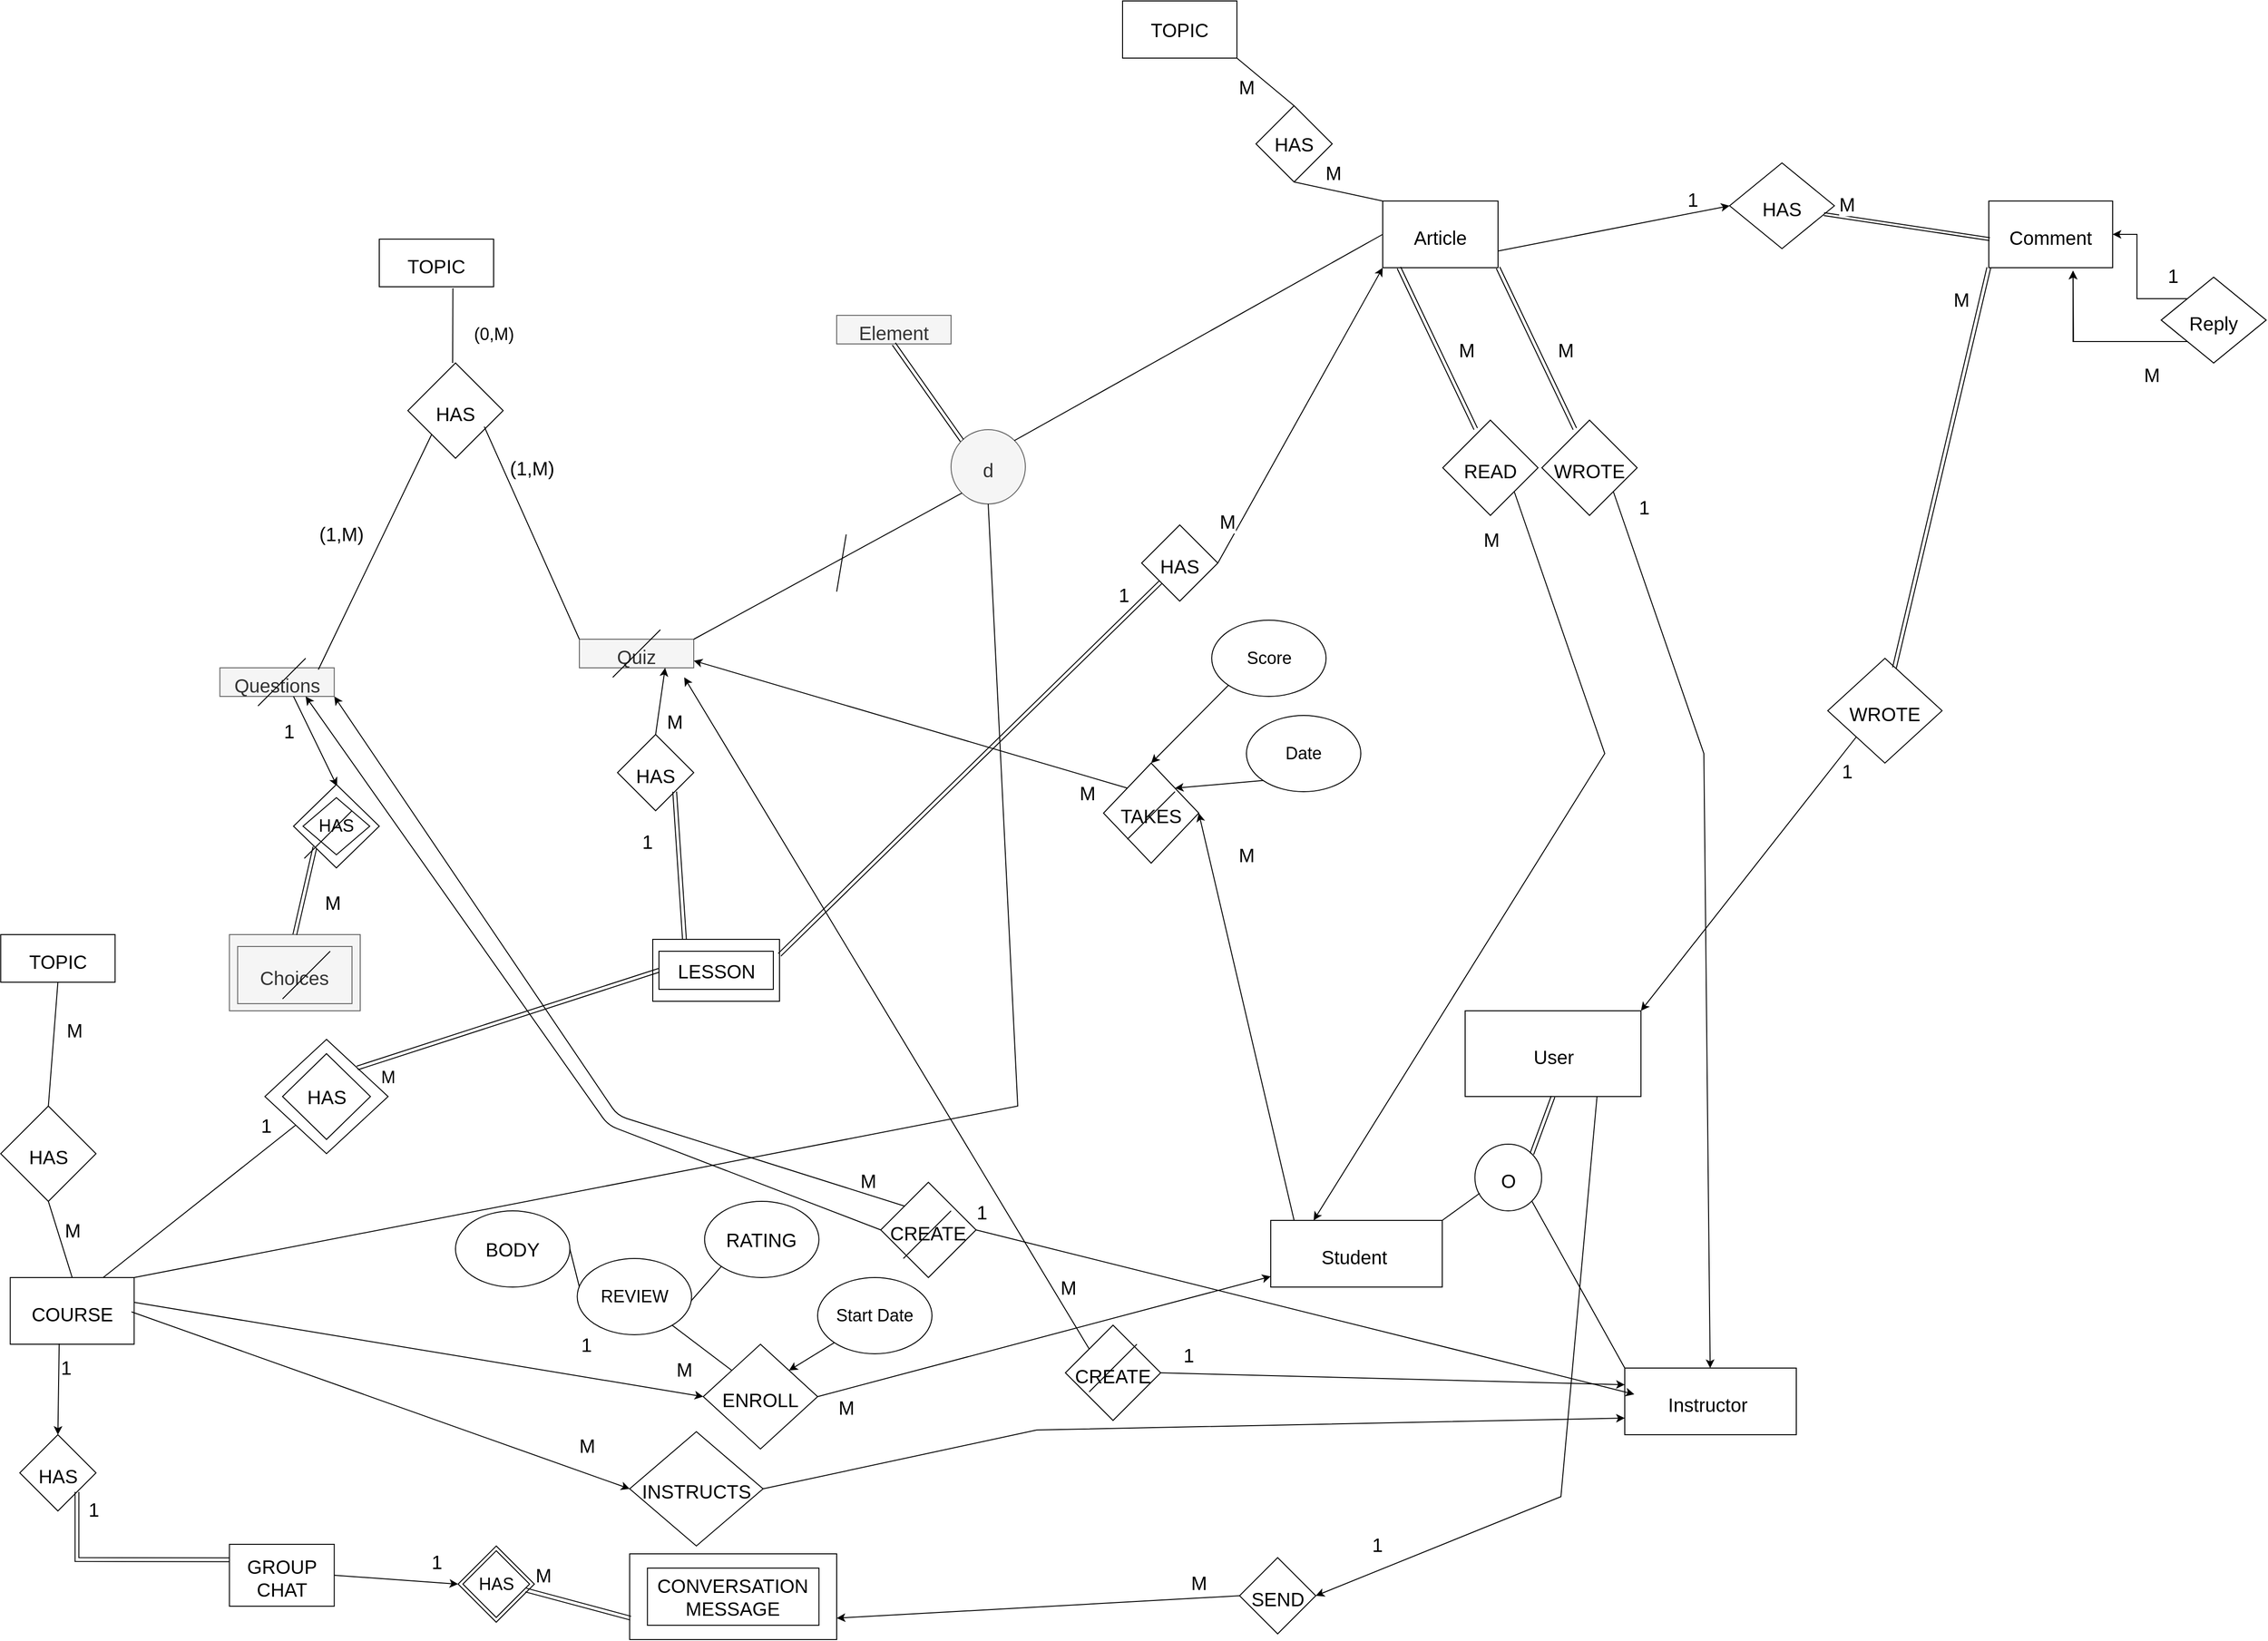 <mxfile version="20.7.4" type="device" pages="2"><diagram id="HpdsxBI1dH8TZCe0Te-M" name="Entities with relations"><mxGraphModel dx="2637" dy="404" grid="1" gridSize="10" guides="1" tooltips="1" connect="1" arrows="1" fold="1" page="1" pageScale="1" pageWidth="827" pageHeight="1169" math="0" shadow="0"><root><mxCell id="0"/><mxCell id="1" parent="0"/><mxCell id="spxTNeBxtqFX0eM1KkgY-1" value="&lt;font style=&quot;font-size: 20px;&quot;&gt;Article&lt;/font&gt;" style="rounded=0;whiteSpace=wrap;html=1;fontSize=20;spacingTop=5;" parent="1" vertex="1"><mxGeometry x="353" y="250" width="121" height="70" as="geometry"/></mxCell><mxCell id="spxTNeBxtqFX0eM1KkgY-11" value="&lt;font style=&quot;font-size: 20px;&quot;&gt;Comment&lt;/font&gt;" style="rounded=0;whiteSpace=wrap;html=1;fontSize=20;spacingTop=5;" parent="1" vertex="1"><mxGeometry x="989" y="250" width="130" height="70" as="geometry"/></mxCell><mxCell id="spxTNeBxtqFX0eM1KkgY-22" value="HAS" style="rhombus;whiteSpace=wrap;html=1;labelBorderColor=none;strokeWidth=1;fontSize=20;fontColor=#000000;spacingTop=5;" parent="1" vertex="1"><mxGeometry x="717" y="210" width="110" height="90" as="geometry"/></mxCell><mxCell id="spxTNeBxtqFX0eM1KkgY-23" value="" style="endArrow=classic;html=1;rounded=0;fontSize=20;fontColor=#000000;exitX=1;exitY=0.75;exitDx=0;exitDy=0;entryX=0;entryY=0.5;entryDx=0;entryDy=0;spacingTop=5;" parent="1" source="spxTNeBxtqFX0eM1KkgY-1" target="spxTNeBxtqFX0eM1KkgY-22" edge="1"><mxGeometry relative="1" as="geometry"><mxPoint x="530" y="270" as="sourcePoint"/><mxPoint x="720" y="280" as="targetPoint"/></mxGeometry></mxCell><mxCell id="spxTNeBxtqFX0eM1KkgY-24" value="&lt;font style=&quot;font-size: 20px;&quot;&gt;1&lt;/font&gt;" style="edgeLabel;resizable=0;html=1;align=left;verticalAlign=bottom;labelBorderColor=none;strokeWidth=1;fontSize=20;fontColor=#000000;spacingTop=5;" parent="spxTNeBxtqFX0eM1KkgY-23" connectable="0" vertex="1"><mxGeometry x="-1" relative="1" as="geometry"><mxPoint x="146" y="283" as="offset"/></mxGeometry></mxCell><mxCell id="spxTNeBxtqFX0eM1KkgY-25" value="&lt;font style=&quot;font-size: 20px;&quot;&gt;TOPIC&lt;/font&gt;" style="rounded=0;whiteSpace=wrap;html=1;fontSize=20;spacingTop=5;" parent="1" vertex="1"><mxGeometry x="-700" y="290" width="120" height="50" as="geometry"/></mxCell><mxCell id="spxTNeBxtqFX0eM1KkgY-31" value="M" style="shape=link;html=1;rounded=0;fontSize=20;fontColor=#000000;width=-3;exitX=0.9;exitY=0.597;exitDx=0;exitDy=0;exitPerimeter=0;spacingTop=5;" parent="1" source="spxTNeBxtqFX0eM1KkgY-22" edge="1"><mxGeometry x="-0.754" y="17" width="100" relative="1" as="geometry"><mxPoint x="820" y="290" as="sourcePoint"/><mxPoint x="990" y="290" as="targetPoint"/><mxPoint as="offset"/></mxGeometry></mxCell><mxCell id="spxTNeBxtqFX0eM1KkgY-34" value="WROTE" style="rhombus;whiteSpace=wrap;html=1;labelBorderColor=none;strokeWidth=1;fontSize=20;fontColor=#000000;spacingTop=5;" parent="1" vertex="1"><mxGeometry x="520" y="480" width="100" height="100" as="geometry"/></mxCell><mxCell id="spxTNeBxtqFX0eM1KkgY-35" value="" style="endArrow=classic;html=1;rounded=0;fontSize=20;fontColor=#000000;exitX=1;exitY=1;exitDx=0;exitDy=0;spacingTop=5;" parent="1" source="spxTNeBxtqFX0eM1KkgY-34" target="spxTNeBxtqFX0eM1KkgY-54" edge="1"><mxGeometry relative="1" as="geometry"><mxPoint x="700" y="580" as="sourcePoint"/><mxPoint x="630" y="1300" as="targetPoint"/><Array as="points"><mxPoint x="690" y="830"/></Array></mxGeometry></mxCell><mxCell id="spxTNeBxtqFX0eM1KkgY-36" value="M" style="edgeLabel;resizable=0;html=1;align=left;verticalAlign=bottom;labelBorderColor=none;strokeWidth=1;fontSize=20;fontColor=#000000;spacingTop=5;" parent="spxTNeBxtqFX0eM1KkgY-35" connectable="0" vertex="1"><mxGeometry x="-1" relative="1" as="geometry"><mxPoint x="-60" y="-135" as="offset"/></mxGeometry></mxCell><mxCell id="spxTNeBxtqFX0eM1KkgY-39" value="" style="shape=link;html=1;rounded=0;fontSize=20;fontColor=#000000;entryX=1;entryY=1;entryDx=0;entryDy=0;exitX=0.346;exitY=0.092;exitDx=0;exitDy=0;exitPerimeter=0;spacingTop=5;" parent="1" source="spxTNeBxtqFX0eM1KkgY-34" target="spxTNeBxtqFX0eM1KkgY-1" edge="1"><mxGeometry width="100" relative="1" as="geometry"><mxPoint x="560" y="450" as="sourcePoint"/><mxPoint x="350" y="250" as="targetPoint"/><Array as="points"/></mxGeometry></mxCell><mxCell id="spxTNeBxtqFX0eM1KkgY-40" value="WROTE" style="rhombus;whiteSpace=wrap;html=1;fontSize=20;spacingTop=5;" parent="1" vertex="1"><mxGeometry x="820" y="730" width="120" height="110" as="geometry"/></mxCell><mxCell id="spxTNeBxtqFX0eM1KkgY-44" style="edgeStyle=orthogonalEdgeStyle;rounded=0;orthogonalLoop=1;jettySize=auto;html=1;exitX=0;exitY=1;exitDx=0;exitDy=0;entryX=0.68;entryY=1.045;entryDx=0;entryDy=0;entryPerimeter=0;fontSize=20;spacingTop=5;" parent="1" source="spxTNeBxtqFX0eM1KkgY-46" target="spxTNeBxtqFX0eM1KkgY-11" edge="1"><mxGeometry relative="1" as="geometry"/></mxCell><mxCell id="spxTNeBxtqFX0eM1KkgY-45" style="edgeStyle=orthogonalEdgeStyle;rounded=0;orthogonalLoop=1;jettySize=auto;html=1;exitX=1;exitY=0;exitDx=0;exitDy=0;entryX=1;entryY=0.5;entryDx=0;entryDy=0;fontSize=20;spacingTop=5;" parent="1" source="spxTNeBxtqFX0eM1KkgY-46" target="spxTNeBxtqFX0eM1KkgY-11" edge="1"><mxGeometry relative="1" as="geometry"><mxPoint x="1230" y="290" as="targetPoint"/></mxGeometry></mxCell><mxCell id="spxTNeBxtqFX0eM1KkgY-46" value="Reply" style="rhombus;whiteSpace=wrap;html=1;labelBorderColor=none;strokeWidth=1;fontSize=20;fontColor=#000000;spacingTop=5;" parent="1" vertex="1"><mxGeometry x="1170" y="330" width="110" height="90" as="geometry"/></mxCell><mxCell id="spxTNeBxtqFX0eM1KkgY-53" value="&lt;span style=&quot;font-size: 20px;&quot;&gt;Student&amp;nbsp;&lt;br style=&quot;font-size: 20px;&quot;&gt;&lt;/span&gt;" style="rounded=0;whiteSpace=wrap;html=1;fontSize=20;spacingTop=5;" parent="1" vertex="1"><mxGeometry x="235.5" y="1320" width="180" height="70" as="geometry"/></mxCell><mxCell id="spxTNeBxtqFX0eM1KkgY-54" value="&lt;span style=&quot;font-size: 20px;&quot;&gt;Instructor&amp;nbsp;&lt;/span&gt;&lt;span style=&quot;font-size: 20px;&quot;&gt;&lt;br style=&quot;font-size: 20px;&quot;&gt;&lt;/span&gt;" style="rounded=0;whiteSpace=wrap;html=1;fontSize=20;spacingTop=5;" parent="1" vertex="1"><mxGeometry x="607" y="1475" width="180" height="70" as="geometry"/></mxCell><mxCell id="spxTNeBxtqFX0eM1KkgY-59" value="O" style="ellipse;whiteSpace=wrap;html=1;aspect=fixed;fontSize=20;spacingTop=5;" parent="1" vertex="1"><mxGeometry x="449.75" y="1240" width="70" height="70" as="geometry"/></mxCell><mxCell id="spxTNeBxtqFX0eM1KkgY-62" value="&lt;span style=&quot;font-size: 20px;&quot;&gt;User&lt;/span&gt;" style="rounded=0;whiteSpace=wrap;html=1;fontSize=20;spacingTop=5;" parent="1" vertex="1"><mxGeometry x="439.5" y="1100" width="184.5" height="90" as="geometry"/></mxCell><mxCell id="spxTNeBxtqFX0eM1KkgY-78" value="&lt;span style=&quot;font-size: 20px;&quot;&gt;COURSE&lt;/span&gt;" style="rounded=0;whiteSpace=wrap;html=1;fontSize=20;spacingTop=5;" parent="1" vertex="1"><mxGeometry x="-1087.25" y="1380" width="130" height="70" as="geometry"/></mxCell><mxCell id="spxTNeBxtqFX0eM1KkgY-85" value="" style="endArrow=classic;html=1;rounded=0;fontSize=20;exitX=1;exitY=0.5;exitDx=0;exitDy=0;spacingTop=5;" parent="1" source="spxTNeBxtqFX0eM1KkgY-89" target="spxTNeBxtqFX0eM1KkgY-53" edge="1"><mxGeometry relative="1" as="geometry"><mxPoint x="-947.25" y="1345" as="sourcePoint"/><mxPoint x="-517.25" y="1405" as="targetPoint"/></mxGeometry></mxCell><mxCell id="spxTNeBxtqFX0eM1KkgY-86" value="M" style="edgeLabel;resizable=0;html=1;align=left;verticalAlign=bottom;fontSize=20;spacingTop=5;" parent="spxTNeBxtqFX0eM1KkgY-85" connectable="0" vertex="1"><mxGeometry x="-1" relative="1" as="geometry"><mxPoint x="20" y="25" as="offset"/></mxGeometry></mxCell><mxCell id="spxTNeBxtqFX0eM1KkgY-87" value="" style="endArrow=classic;html=1;rounded=0;fontSize=20;entryX=0;entryY=0.5;entryDx=0;entryDy=0;spacingTop=5;" parent="1" target="spxTNeBxtqFX0eM1KkgY-89" edge="1"><mxGeometry relative="1" as="geometry"><mxPoint x="-957.25" y="1406" as="sourcePoint"/><mxPoint x="-787.25" y="1406" as="targetPoint"/></mxGeometry></mxCell><mxCell id="spxTNeBxtqFX0eM1KkgY-88" value="M" style="edgeLabel;resizable=0;html=1;align=left;verticalAlign=bottom;fontSize=20;spacingTop=5;" parent="spxTNeBxtqFX0eM1KkgY-87" connectable="0" vertex="1"><mxGeometry x="-1" relative="1" as="geometry"><mxPoint x="567" y="84" as="offset"/></mxGeometry></mxCell><mxCell id="spxTNeBxtqFX0eM1KkgY-89" value="ENROLL" style="rhombus;whiteSpace=wrap;html=1;fontSize=20;spacingTop=5;" parent="1" vertex="1"><mxGeometry x="-360" y="1450" width="120" height="110" as="geometry"/></mxCell><mxCell id="spxTNeBxtqFX0eM1KkgY-91" value="&lt;span style=&quot;font-size: 20px;&quot;&gt;LESSON&lt;/span&gt;&lt;span style=&quot;font-size: 20px;&quot;&gt;&lt;br style=&quot;font-size: 20px;&quot;&gt;&lt;/span&gt;" style="rounded=0;whiteSpace=wrap;html=1;fontSize=20;spacingTop=5;" parent="1" vertex="1"><mxGeometry x="-413" y="1025" width="133" height="65" as="geometry"/></mxCell><mxCell id="spxTNeBxtqFX0eM1KkgY-103" value="HAS" style="rhombus;whiteSpace=wrap;html=1;fontSize=20;spacingTop=5;" parent="1" vertex="1"><mxGeometry x="100" y="590" width="80" height="80" as="geometry"/></mxCell><mxCell id="spxTNeBxtqFX0eM1KkgY-106" value="" style="endArrow=classic;html=1;rounded=0;fontSize=20;exitX=1;exitY=0.5;exitDx=0;exitDy=0;spacingTop=5;entryX=0;entryY=1;entryDx=0;entryDy=0;" parent="1" source="spxTNeBxtqFX0eM1KkgY-103" target="spxTNeBxtqFX0eM1KkgY-1" edge="1"><mxGeometry relative="1" as="geometry"><mxPoint x="-130.0" y="860" as="sourcePoint"/><mxPoint x="401.272" y="296.57" as="targetPoint"/><Array as="points"/></mxGeometry></mxCell><mxCell id="spxTNeBxtqFX0eM1KkgY-107" value="M" style="edgeLabel;resizable=0;html=1;align=left;verticalAlign=bottom;fontSize=20;spacingTop=5;" parent="spxTNeBxtqFX0eM1KkgY-106" connectable="0" vertex="1"><mxGeometry x="-1" relative="1" as="geometry"><mxPoint y="-30" as="offset"/></mxGeometry></mxCell><mxCell id="spxTNeBxtqFX0eM1KkgY-108" value="HAS" style="rhombus;whiteSpace=wrap;html=1;fontSize=20;spacingTop=5;" parent="1" vertex="1"><mxGeometry x="-450" y="810" width="80" height="80" as="geometry"/></mxCell><mxCell id="spxTNeBxtqFX0eM1KkgY-114" value="&lt;span style=&quot;font-size: 20px;&quot;&gt;GROUP CHAT&lt;/span&gt;" style="rounded=0;whiteSpace=wrap;html=1;fontSize=20;spacingTop=5;" parent="1" vertex="1"><mxGeometry x="-857.25" y="1660" width="110" height="65" as="geometry"/></mxCell><mxCell id="spxTNeBxtqFX0eM1KkgY-120" value="&lt;font style=&quot;font-size: 20px;&quot;&gt;HAS&lt;/font&gt;" style="rhombus;whiteSpace=wrap;html=1;fontSize=20;spacingTop=5;" parent="1" vertex="1"><mxGeometry x="-1077.25" y="1545" width="80" height="80" as="geometry"/></mxCell><mxCell id="spxTNeBxtqFX0eM1KkgY-121" value="" style="endArrow=classic;html=1;rounded=0;fontSize=20;entryX=0.5;entryY=0;entryDx=0;entryDy=0;exitX=0.395;exitY=0.989;exitDx=0;exitDy=0;exitPerimeter=0;spacingTop=5;" parent="1" source="spxTNeBxtqFX0eM1KkgY-78" target="spxTNeBxtqFX0eM1KkgY-120" edge="1"><mxGeometry relative="1" as="geometry"><mxPoint x="-1037.25" y="1465" as="sourcePoint"/><mxPoint x="-937.25" y="1475" as="targetPoint"/></mxGeometry></mxCell><mxCell id="spxTNeBxtqFX0eM1KkgY-122" value="1" style="edgeLabel;resizable=0;html=1;align=left;verticalAlign=bottom;fontSize=20;spacingTop=5;" parent="spxTNeBxtqFX0eM1KkgY-121" connectable="0" vertex="1"><mxGeometry x="-1" relative="1" as="geometry"><mxPoint y="39" as="offset"/></mxGeometry></mxCell><mxCell id="spxTNeBxtqFX0eM1KkgY-125" value="&lt;span style=&quot;font-size: 20px;&quot;&gt;&lt;br style=&quot;font-size: 20px;&quot;&gt;&lt;/span&gt;" style="rounded=0;whiteSpace=wrap;html=1;fontSize=20;spacingTop=5;" parent="1" vertex="1"><mxGeometry x="-437.25" y="1670" width="217.25" height="90" as="geometry"/></mxCell><mxCell id="spxTNeBxtqFX0eM1KkgY-130" value="&lt;font style=&quot;font-size: 20px;&quot;&gt;HAS&lt;/font&gt;" style="rhombus;whiteSpace=wrap;html=1;fontSize=20;spacingTop=5;" parent="1" vertex="1"><mxGeometry x="-617.25" y="1661.77" width="80" height="80" as="geometry"/></mxCell><mxCell id="spxTNeBxtqFX0eM1KkgY-131" value="" style="endArrow=classic;html=1;rounded=0;fontSize=20;entryX=0;entryY=0.5;entryDx=0;entryDy=0;exitX=1;exitY=0.5;exitDx=0;exitDy=0;spacingTop=5;" parent="1" source="spxTNeBxtqFX0eM1KkgY-114" target="spxTNeBxtqFX0eM1KkgY-130" edge="1"><mxGeometry relative="1" as="geometry"><mxPoint x="-1025.9" y="1459.23" as="sourcePoint"/><mxPoint x="-1027.25" y="1555" as="targetPoint"/></mxGeometry></mxCell><mxCell id="spxTNeBxtqFX0eM1KkgY-132" value="1" style="edgeLabel;resizable=0;html=1;align=left;verticalAlign=bottom;fontSize=20;spacingTop=5;" parent="spxTNeBxtqFX0eM1KkgY-131" connectable="0" vertex="1"><mxGeometry x="-1" relative="1" as="geometry"><mxPoint x="100" as="offset"/></mxGeometry></mxCell><mxCell id="spxTNeBxtqFX0eM1KkgY-138" value="&lt;span style=&quot;font-size: 20px;&quot;&gt;SEND&lt;/span&gt;" style="rhombus;whiteSpace=wrap;html=1;fontSize=20;spacingTop=5;" parent="1" vertex="1"><mxGeometry x="202.75" y="1674" width="80" height="80" as="geometry"/></mxCell><mxCell id="spxTNeBxtqFX0eM1KkgY-139" value="" style="endArrow=classic;html=1;rounded=0;fontSize=20;entryX=1;entryY=0.5;entryDx=0;entryDy=0;exitX=0.75;exitY=1;exitDx=0;exitDy=0;spacingTop=5;" parent="1" source="spxTNeBxtqFX0eM1KkgY-62" target="spxTNeBxtqFX0eM1KkgY-138" edge="1"><mxGeometry relative="1" as="geometry"><mxPoint x="-309.5" y="1441.8" as="sourcePoint"/><mxPoint x="-452.25" y="1505" as="targetPoint"/><Array as="points"><mxPoint x="540" y="1610"/></Array></mxGeometry></mxCell><mxCell id="spxTNeBxtqFX0eM1KkgY-140" value="1" style="edgeLabel;resizable=0;html=1;align=left;verticalAlign=bottom;fontSize=20;spacingTop=5;" parent="spxTNeBxtqFX0eM1KkgY-139" connectable="0" vertex="1"><mxGeometry x="-1" relative="1" as="geometry"><mxPoint x="-238" y="484" as="offset"/></mxGeometry></mxCell><mxCell id="spxTNeBxtqFX0eM1KkgY-141" value="" style="endArrow=classic;html=1;rounded=0;fontSize=20;entryX=1;entryY=0.75;entryDx=0;entryDy=0;exitX=0;exitY=0.5;exitDx=0;exitDy=0;spacingTop=5;" parent="1" source="spxTNeBxtqFX0eM1KkgY-138" target="spxTNeBxtqFX0eM1KkgY-125" edge="1"><mxGeometry relative="1" as="geometry"><mxPoint x="-452.25" y="1585" as="sourcePoint"/><mxPoint x="-398.56" y="1677.6" as="targetPoint"/><Array as="points"/></mxGeometry></mxCell><mxCell id="spxTNeBxtqFX0eM1KkgY-142" value="M" style="edgeLabel;resizable=0;html=1;align=left;verticalAlign=bottom;fontSize=20;spacingTop=5;" parent="spxTNeBxtqFX0eM1KkgY-141" connectable="0" vertex="1"><mxGeometry x="-1" relative="1" as="geometry"><mxPoint x="-53" as="offset"/></mxGeometry></mxCell><mxCell id="spxTNeBxtqFX0eM1KkgY-144" value="M" style="shape=link;html=1;rounded=0;fontSize=20;entryX=0;entryY=0.75;entryDx=0;entryDy=0;spacingTop=5;" parent="1" edge="1"><mxGeometry x="-0.789" y="22" width="100" relative="1" as="geometry"><mxPoint x="-546.25" y="1708" as="sourcePoint"/><mxPoint x="-436.25" y="1737.5" as="targetPoint"/><mxPoint x="1" as="offset"/></mxGeometry></mxCell><mxCell id="spxTNeBxtqFX0eM1KkgY-145" value="1" style="shape=link;html=1;rounded=0;fontSize=20;spacingTop=5;exitX=0.25;exitY=0;exitDx=0;exitDy=0;" parent="1" source="spxTNeBxtqFX0eM1KkgY-91" edge="1"><mxGeometry x="0.372" y="32" width="100" relative="1" as="geometry"><mxPoint x="-570" y="1120" as="sourcePoint"/><mxPoint x="-390" y="870" as="targetPoint"/><mxPoint y="-1" as="offset"/></mxGeometry></mxCell><mxCell id="spxTNeBxtqFX0eM1KkgY-146" value="1" style="shape=link;html=1;rounded=0;fontSize=20;entryX=0;entryY=1;entryDx=0;entryDy=0;exitX=1;exitY=0.25;exitDx=0;exitDy=0;spacingTop=5;" parent="1" source="spxTNeBxtqFX0eM1KkgY-91" target="spxTNeBxtqFX0eM1KkgY-103" edge="1"><mxGeometry x="0.875" y="20" width="100" relative="1" as="geometry"><mxPoint x="-537.25" y="1160" as="sourcePoint"/><mxPoint x="-427.25" y="1215" as="targetPoint"/><Array as="points"/><mxPoint as="offset"/></mxGeometry></mxCell><mxCell id="spxTNeBxtqFX0eM1KkgY-147" value="1" style="shape=link;html=1;rounded=0;fontSize=20;exitX=0;exitY=0.25;exitDx=0;exitDy=0;entryX=1;entryY=1;entryDx=0;entryDy=0;spacingTop=5;" parent="1" source="spxTNeBxtqFX0eM1KkgY-114" target="spxTNeBxtqFX0eM1KkgY-120" edge="1"><mxGeometry x="0.87" y="-17" width="100" relative="1" as="geometry"><mxPoint x="-1097.25" y="1685" as="sourcePoint"/><mxPoint x="-917.25" y="1645" as="targetPoint"/><Array as="points"><mxPoint x="-1017.25" y="1676"/></Array><mxPoint as="offset"/></mxGeometry></mxCell><mxCell id="spxTNeBxtqFX0eM1KkgY-150" value="INSTRUCTS" style="rhombus;whiteSpace=wrap;html=1;fontSize=20;spacingTop=5;" parent="1" vertex="1"><mxGeometry x="-437.25" y="1541.77" width="140" height="120" as="geometry"/></mxCell><mxCell id="spxTNeBxtqFX0eM1KkgY-151" value="" style="endArrow=classic;html=1;rounded=0;fontSize=20;entryX=0;entryY=0.5;entryDx=0;entryDy=0;spacingTop=5;" parent="1" target="spxTNeBxtqFX0eM1KkgY-150" edge="1"><mxGeometry relative="1" as="geometry"><mxPoint x="-960" y="1416" as="sourcePoint"/><mxPoint x="-747.25" y="1355" as="targetPoint"/></mxGeometry></mxCell><mxCell id="spxTNeBxtqFX0eM1KkgY-152" value="M" style="edgeLabel;resizable=0;html=1;align=left;verticalAlign=bottom;fontSize=20;spacingTop=5;" parent="spxTNeBxtqFX0eM1KkgY-151" connectable="0" vertex="1"><mxGeometry x="-1" relative="1" as="geometry"><mxPoint x="468" y="154" as="offset"/></mxGeometry></mxCell><mxCell id="spxTNeBxtqFX0eM1KkgY-153" value="" style="endArrow=classic;html=1;rounded=0;fontSize=20;exitX=1;exitY=0.5;exitDx=0;exitDy=0;entryX=0;entryY=0.75;entryDx=0;entryDy=0;spacingTop=5;" parent="1" source="spxTNeBxtqFX0eM1KkgY-150" target="spxTNeBxtqFX0eM1KkgY-54" edge="1"><mxGeometry relative="1" as="geometry"><mxPoint x="-647.25" y="1355" as="sourcePoint"/><mxPoint x="245.5" y="1364.084" as="targetPoint"/><Array as="points"><mxPoint x="-10" y="1540"/></Array></mxGeometry></mxCell><mxCell id="spxTNeBxtqFX0eM1KkgY-154" value="1" style="edgeLabel;resizable=0;html=1;align=left;verticalAlign=bottom;fontSize=20;spacingTop=5;" parent="spxTNeBxtqFX0eM1KkgY-153" connectable="0" vertex="1"><mxGeometry x="-1" relative="1" as="geometry"><mxPoint x="-193" y="-137" as="offset"/></mxGeometry></mxCell><mxCell id="spxTNeBxtqFX0eM1KkgY-162" value="M" style="shape=link;html=1;rounded=0;fontSize=20;fontColor=#000000;entryX=0;entryY=1;entryDx=0;entryDy=0;spacingTop=5;" parent="1" target="spxTNeBxtqFX0eM1KkgY-11" edge="1"><mxGeometry x="0.834" y="21" width="100" relative="1" as="geometry"><mxPoint x="890.0" y="740" as="sourcePoint"/><mxPoint x="1010" y="330" as="targetPoint"/><Array as="points"/><mxPoint as="offset"/></mxGeometry></mxCell><mxCell id="spxTNeBxtqFX0eM1KkgY-163" value="HAS" style="rhombus;whiteSpace=wrap;html=1;fontSize=20;spacingTop=5;" parent="1" vertex="1"><mxGeometry x="-670" y="420" width="100" height="100" as="geometry"/></mxCell><mxCell id="spxTNeBxtqFX0eM1KkgY-170" value="Element" style="rounded=0;whiteSpace=wrap;html=1;fillColor=#f5f5f5;fontColor=#333333;strokeColor=#666666;fontSize=20;spacingTop=5;" parent="1" vertex="1"><mxGeometry x="-220" y="370" width="120" height="30" as="geometry"/></mxCell><mxCell id="spxTNeBxtqFX0eM1KkgY-181" value="Quiz" style="rounded=0;whiteSpace=wrap;html=1;fillColor=#f5f5f5;fontColor=#333333;strokeColor=#666666;fontSize=20;spacingTop=5;" parent="1" vertex="1"><mxGeometry x="-490" y="710" width="120" height="30" as="geometry"/></mxCell><mxCell id="spxTNeBxtqFX0eM1KkgY-182" value="Questions" style="rounded=0;whiteSpace=wrap;html=1;fillColor=#f5f5f5;fontColor=#333333;strokeColor=#666666;fontSize=20;spacingTop=5;" parent="1" vertex="1"><mxGeometry x="-867.25" y="740" width="120" height="30" as="geometry"/></mxCell><mxCell id="spxTNeBxtqFX0eM1KkgY-183" value="d" style="ellipse;whiteSpace=wrap;html=1;aspect=fixed;fontSize=20;fontColor=#333333;rounded=0;fillColor=#f5f5f5;strokeColor=#666666;spacingTop=5;" parent="1" vertex="1"><mxGeometry x="-100" y="490" width="78" height="78" as="geometry"/></mxCell><mxCell id="spxTNeBxtqFX0eM1KkgY-193" value="Choices" style="rounded=0;whiteSpace=wrap;html=1;fillColor=#f5f5f5;fontColor=#333333;strokeColor=#666666;absoluteArcSize=0;double=1;snapToPoint=1;fixDash=0;autosize=0;container=0;dropTarget=0;collapsible=0;backgroundOutline=1;comic=0;treeMoving=0;treeFolding=0;perimeterSpacing=0;strokeWidth=1;fontSize=20;spacingTop=5;" parent="1" vertex="1"><mxGeometry x="-857.25" y="1020" width="137.25" height="80" as="geometry"/></mxCell><mxCell id="spxTNeBxtqFX0eM1KkgY-213" value="M" style="shape=link;html=1;rounded=0;fontSize=20;spacingTop=5;exitX=0;exitY=1;exitDx=0;exitDy=0;entryX=0.5;entryY=0;entryDx=0;entryDy=0;" parent="1" source="spxTNeBxtqFX0eM1KkgY-266" target="spxTNeBxtqFX0eM1KkgY-193" edge="1"><mxGeometry x="0.062" y="30" width="100" relative="1" as="geometry"><mxPoint x="-940" y="950" as="sourcePoint"/><mxPoint x="-1050" y="1060" as="targetPoint"/><mxPoint as="offset"/></mxGeometry></mxCell><mxCell id="spxTNeBxtqFX0eM1KkgY-214" value="" style="endArrow=classic;html=1;rounded=0;exitX=0.596;exitY=0.943;exitDx=0;exitDy=0;entryX=0.5;entryY=0;entryDx=0;entryDy=0;exitPerimeter=0;fontSize=20;spacingTop=5;" parent="1" edge="1"><mxGeometry relative="1" as="geometry"><mxPoint x="-790" y="770" as="sourcePoint"/><mxPoint x="-744.27" y="864.21" as="targetPoint"/></mxGeometry></mxCell><mxCell id="spxTNeBxtqFX0eM1KkgY-215" value="1" style="edgeLabel;resizable=0;html=1;align=left;verticalAlign=bottom;fontSize=20;spacingTop=5;" parent="spxTNeBxtqFX0eM1KkgY-214" connectable="0" vertex="1"><mxGeometry x="-1" relative="1" as="geometry"><mxPoint x="-12" y="50" as="offset"/></mxGeometry></mxCell><mxCell id="spxTNeBxtqFX0eM1KkgY-221" value="" style="endArrow=classic;html=1;rounded=0;fontSize=20;exitX=0.5;exitY=0;exitDx=0;exitDy=0;spacingTop=5;entryX=0.75;entryY=1;entryDx=0;entryDy=0;" parent="1" source="spxTNeBxtqFX0eM1KkgY-108" target="spxTNeBxtqFX0eM1KkgY-181" edge="1"><mxGeometry relative="1" as="geometry"><mxPoint x="-120" y="850" as="sourcePoint"/><mxPoint x="419.5" y="290" as="targetPoint"/><Array as="points"/></mxGeometry></mxCell><mxCell id="spxTNeBxtqFX0eM1KkgY-222" value="M" style="edgeLabel;resizable=0;html=1;align=left;verticalAlign=bottom;fontSize=20;spacingTop=5;" parent="spxTNeBxtqFX0eM1KkgY-221" connectable="0" vertex="1"><mxGeometry x="-1" relative="1" as="geometry"><mxPoint x="10" as="offset"/></mxGeometry></mxCell><mxCell id="spxTNeBxtqFX0eM1KkgY-230" value="CONVERSATION MESSAGE" style="rounded=0;whiteSpace=wrap;html=1;fontSize=20;" parent="1" vertex="1"><mxGeometry x="-418.62" y="1685" width="180" height="60" as="geometry"/></mxCell><mxCell id="spxTNeBxtqFX0eM1KkgY-232" value="TAKES" style="rhombus;whiteSpace=wrap;html=1;fontSize=20;spacingTop=5;" parent="1" vertex="1"><mxGeometry x="60" y="840" width="100" height="105" as="geometry"/></mxCell><mxCell id="spxTNeBxtqFX0eM1KkgY-233" value="" style="endArrow=classic;html=1;rounded=0;fontSize=20;exitX=0;exitY=0;exitDx=0;exitDy=0;spacingTop=5;entryX=1;entryY=0.75;entryDx=0;entryDy=0;" parent="1" source="spxTNeBxtqFX0eM1KkgY-232" target="spxTNeBxtqFX0eM1KkgY-181" edge="1"><mxGeometry relative="1" as="geometry"><mxPoint x="-627.25" y="820" as="sourcePoint"/><mxPoint x="-764.25" y="727" as="targetPoint"/><Array as="points"/></mxGeometry></mxCell><mxCell id="spxTNeBxtqFX0eM1KkgY-234" value="M" style="edgeLabel;resizable=0;html=1;align=left;verticalAlign=bottom;fontSize=20;spacingTop=5;" parent="spxTNeBxtqFX0eM1KkgY-233" connectable="0" vertex="1"><mxGeometry x="-1" relative="1" as="geometry"><mxPoint x="-52" y="19" as="offset"/></mxGeometry></mxCell><mxCell id="spxTNeBxtqFX0eM1KkgY-235" value="" style="endArrow=classic;html=1;rounded=0;fontSize=20;entryX=1;entryY=0.5;entryDx=0;entryDy=0;spacingTop=5;" parent="1" target="spxTNeBxtqFX0eM1KkgY-232" edge="1"><mxGeometry relative="1" as="geometry"><mxPoint x="260" y="1320" as="sourcePoint"/><mxPoint x="-607.25" y="880" as="targetPoint"/><Array as="points"/></mxGeometry></mxCell><mxCell id="spxTNeBxtqFX0eM1KkgY-236" value="M" style="edgeLabel;resizable=0;html=1;align=left;verticalAlign=bottom;fontSize=20;spacingTop=5;" parent="spxTNeBxtqFX0eM1KkgY-235" connectable="0" vertex="1"><mxGeometry x="-1" relative="1" as="geometry"><mxPoint x="-60" y="-370" as="offset"/></mxGeometry></mxCell><mxCell id="spxTNeBxtqFX0eM1KkgY-249" value="" style="endArrow=classic;html=1;rounded=0;fontSize=20;fontColor=#000000;exitX=0;exitY=1;exitDx=0;exitDy=0;spacingTop=5;entryX=1;entryY=0;entryDx=0;entryDy=0;" parent="1" source="spxTNeBxtqFX0eM1KkgY-40" target="spxTNeBxtqFX0eM1KkgY-62" edge="1"><mxGeometry relative="1" as="geometry"><mxPoint x="621" y="535" as="sourcePoint"/><mxPoint x="640" y="1090" as="targetPoint"/><Array as="points"/></mxGeometry></mxCell><mxCell id="spxTNeBxtqFX0eM1KkgY-250" value="1" style="edgeLabel;resizable=0;html=1;align=left;verticalAlign=bottom;labelBorderColor=none;strokeWidth=1;fontSize=20;fontColor=#000000;spacingTop=5;" parent="spxTNeBxtqFX0eM1KkgY-249" connectable="0" vertex="1"><mxGeometry x="-1" relative="1" as="geometry"><mxPoint x="-17" y="50" as="offset"/></mxGeometry></mxCell><mxCell id="spxTNeBxtqFX0eM1KkgY-266" value="&lt;font style=&quot;font-size: 18px;&quot;&gt;HAS&lt;/font&gt;" style="rhombus;whiteSpace=wrap;html=1;" parent="1" vertex="1"><mxGeometry x="-790" y="862.5" width="90" height="87.5" as="geometry"/></mxCell><mxCell id="spxTNeBxtqFX0eM1KkgY-269" value="&lt;font style=&quot;font-size: 20px;&quot;&gt;1&lt;/font&gt;" style="edgeLabel;resizable=0;html=1;align=left;verticalAlign=bottom;labelBorderColor=none;strokeWidth=1;fontSize=20;fontColor=#000000;spacingTop=5;" parent="1" connectable="0" vertex="1"><mxGeometry x="930" y="690" as="geometry"><mxPoint x="245" y="-348" as="offset"/></mxGeometry></mxCell><mxCell id="spxTNeBxtqFX0eM1KkgY-271" style="edgeStyle=orthogonalEdgeStyle;rounded=0;orthogonalLoop=1;jettySize=auto;html=1;exitX=0;exitY=1;exitDx=0;exitDy=0;entryX=0.68;entryY=1.045;entryDx=0;entryDy=0;entryPerimeter=0;fontSize=20;spacingTop=5;" parent="1" source="spxTNeBxtqFX0eM1KkgY-273" edge="1"><mxGeometry relative="1" as="geometry"><mxPoint x="1077.4" y="323.15" as="targetPoint"/></mxGeometry></mxCell><mxCell id="spxTNeBxtqFX0eM1KkgY-273" value="Reply" style="rhombus;whiteSpace=wrap;html=1;labelBorderColor=none;strokeWidth=1;fontSize=20;fontColor=#000000;spacingTop=5;" parent="1" vertex="1"><mxGeometry x="1170" y="330" width="110" height="90" as="geometry"/></mxCell><mxCell id="spxTNeBxtqFX0eM1KkgY-274" value="&lt;font style=&quot;font-size: 20px;&quot;&gt;1&lt;/font&gt;" style="edgeLabel;resizable=0;html=1;align=left;verticalAlign=bottom;labelBorderColor=none;strokeWidth=1;fontSize=20;fontColor=#000000;spacingTop=5;" parent="1" connectable="0" vertex="1"><mxGeometry x="425.5" y="610" as="geometry"><mxPoint x="245" y="-348" as="offset"/></mxGeometry></mxCell><mxCell id="spxTNeBxtqFX0eM1KkgY-275" value="M" style="edgeLabel;resizable=0;html=1;align=left;verticalAlign=bottom;labelBorderColor=none;strokeWidth=1;fontSize=20;fontColor=#000000;spacingTop=5;" parent="1" connectable="0" vertex="1"><mxGeometry x="950" y="370" as="geometry"><mxPoint x="200" y="76" as="offset"/></mxGeometry></mxCell><mxCell id="2" value="&lt;font style=&quot;font-size: 20px;&quot;&gt;M&lt;/font&gt;" style="edgeLabel;resizable=0;html=1;align=left;verticalAlign=bottom;labelBorderColor=none;strokeWidth=1;fontSize=20;fontColor=#000000;spacingTop=5;" parent="1" connectable="0" vertex="1"><mxGeometry x="466.0" y="610" as="geometry"><mxPoint x="-9" y="9" as="offset"/></mxGeometry></mxCell><mxCell id="3" value="READ" style="rhombus;whiteSpace=wrap;html=1;labelBorderColor=none;strokeWidth=1;fontSize=20;fontColor=#000000;spacingTop=5;" parent="1" vertex="1"><mxGeometry x="416" y="480" width="100" height="100" as="geometry"/></mxCell><mxCell id="4" value="" style="endArrow=classic;html=1;rounded=0;fontSize=20;fontColor=#000000;exitX=1;exitY=1;exitDx=0;exitDy=0;entryX=0.25;entryY=0;entryDx=0;entryDy=0;spacingTop=5;" parent="1" source="3" target="spxTNeBxtqFX0eM1KkgY-53" edge="1"><mxGeometry relative="1" as="geometry"><mxPoint x="596" y="580" as="sourcePoint"/><mxPoint x="481.425" y="1097.66" as="targetPoint"/><Array as="points"><mxPoint x="586" y="830"/></Array></mxGeometry></mxCell><mxCell id="5" value="M" style="edgeLabel;resizable=0;html=1;align=left;verticalAlign=bottom;labelBorderColor=none;strokeWidth=1;fontSize=20;fontColor=#000000;spacingTop=5;" parent="4" connectable="0" vertex="1"><mxGeometry x="-1" relative="1" as="geometry"><mxPoint x="-60" y="-135" as="offset"/></mxGeometry></mxCell><mxCell id="6" value="" style="shape=link;html=1;rounded=0;fontSize=20;fontColor=#000000;entryX=1;entryY=1;entryDx=0;entryDy=0;exitX=0.346;exitY=0.092;exitDx=0;exitDy=0;exitPerimeter=0;spacingTop=5;" parent="1" source="3" edge="1"><mxGeometry width="100" relative="1" as="geometry"><mxPoint x="456" y="450" as="sourcePoint"/><mxPoint x="370.0" y="320.0" as="targetPoint"/><Array as="points"/></mxGeometry></mxCell><mxCell id="8" style="edgeStyle=none;html=1;exitX=0;exitY=1;exitDx=0;exitDy=0;entryX=1;entryY=0;entryDx=0;entryDy=0;" parent="1" source="7" target="spxTNeBxtqFX0eM1KkgY-89" edge="1"><mxGeometry relative="1" as="geometry"><mxPoint x="-304.562" y="1356.25" as="targetPoint"/></mxGeometry></mxCell><mxCell id="7" value="&lt;font style=&quot;font-size: 18px&quot;&gt;Start Date&lt;/font&gt;" style="ellipse;whiteSpace=wrap;html=1;" parent="1" vertex="1"><mxGeometry x="-240" y="1380" width="120" height="80" as="geometry"/></mxCell><mxCell id="9" style="edgeStyle=none;html=1;exitX=0;exitY=1;exitDx=0;exitDy=0;entryX=1;entryY=0;entryDx=0;entryDy=0;" parent="1" source="10" target="spxTNeBxtqFX0eM1KkgY-232" edge="1"><mxGeometry relative="1" as="geometry"><mxPoint x="208.998" y="876.25" as="targetPoint"/></mxGeometry></mxCell><mxCell id="10" value="&lt;font style=&quot;font-size: 18px&quot;&gt;Date&lt;/font&gt;" style="ellipse;whiteSpace=wrap;html=1;" parent="1" vertex="1"><mxGeometry x="210.0" y="790" width="120" height="80" as="geometry"/></mxCell><mxCell id="11" style="edgeStyle=none;html=1;exitX=0;exitY=1;exitDx=0;exitDy=0;entryX=0.5;entryY=0;entryDx=0;entryDy=0;" parent="1" source="12" target="spxTNeBxtqFX0eM1KkgY-232" edge="1"><mxGeometry relative="1" as="geometry"><mxPoint x="149" y="826.25" as="targetPoint"/></mxGeometry></mxCell><mxCell id="12" value="&lt;font style=&quot;font-size: 18px&quot;&gt;Score&lt;/font&gt;" style="ellipse;whiteSpace=wrap;html=1;" parent="1" vertex="1"><mxGeometry x="173.56" y="690" width="120" height="80" as="geometry"/></mxCell><mxCell id="14" style="edgeStyle=none;html=1;exitX=1;exitY=0.5;exitDx=0;exitDy=0;entryX=0;entryY=0.25;entryDx=0;entryDy=0;" parent="1" source="13" target="spxTNeBxtqFX0eM1KkgY-54" edge="1"><mxGeometry relative="1" as="geometry"/></mxCell><mxCell id="15" style="edgeStyle=none;html=1;exitX=0;exitY=0;exitDx=0;exitDy=0;" parent="1" source="13" edge="1"><mxGeometry relative="1" as="geometry"><mxPoint x="-380" y="750" as="targetPoint"/></mxGeometry></mxCell><mxCell id="13" value="CREATE" style="rhombus;whiteSpace=wrap;html=1;labelBorderColor=none;strokeWidth=1;fontSize=20;fontColor=#000000;spacingTop=5;" parent="1" vertex="1"><mxGeometry x="20" y="1430" width="100" height="100" as="geometry"/></mxCell><mxCell id="16" value="M" style="edgeLabel;resizable=0;html=1;align=left;verticalAlign=bottom;fontSize=20;spacingTop=5;" parent="1" connectable="0" vertex="1"><mxGeometry x="260" y="1032.5" as="geometry"><mxPoint x="-247" y="372" as="offset"/></mxGeometry></mxCell><mxCell id="17" value="1" style="edgeLabel;resizable=0;html=1;align=left;verticalAlign=bottom;fontSize=20;spacingTop=5;" parent="1" connectable="0" vertex="1"><mxGeometry x="-867.25" y="830.0" as="geometry"><mxPoint x="792" y="495" as="offset"/></mxGeometry></mxCell><mxCell id="waV7JCgj-qbsBEwUhyzx-18" value="" style="endArrow=none;html=1;rounded=0;entryX=1;entryY=1;entryDx=0;entryDy=0;exitX=0;exitY=0;exitDx=0;exitDy=0;" parent="1" source="spxTNeBxtqFX0eM1KkgY-54" target="spxTNeBxtqFX0eM1KkgY-59" edge="1"><mxGeometry width="50" height="50" relative="1" as="geometry"><mxPoint x="500.0" y="1250" as="sourcePoint"/><mxPoint x="541.75" y="1200" as="targetPoint"/></mxGeometry></mxCell><mxCell id="waV7JCgj-qbsBEwUhyzx-19" value="" style="endArrow=none;html=1;rounded=0;exitX=1;exitY=0;exitDx=0;exitDy=0;entryX=0.073;entryY=0.736;entryDx=0;entryDy=0;entryPerimeter=0;" parent="1" source="spxTNeBxtqFX0eM1KkgY-53" target="spxTNeBxtqFX0eM1KkgY-59" edge="1"><mxGeometry width="50" height="50" relative="1" as="geometry"><mxPoint x="510.0" y="1260" as="sourcePoint"/><mxPoint x="470" y="1300" as="targetPoint"/></mxGeometry></mxCell><mxCell id="waV7JCgj-qbsBEwUhyzx-22" value="Choices" style="rounded=0;whiteSpace=wrap;html=1;fillColor=#f5f5f5;fontColor=#333333;strokeColor=#666666;absoluteArcSize=0;double=1;snapToPoint=1;fixDash=0;autosize=0;container=0;dropTarget=0;collapsible=0;backgroundOutline=1;comic=0;treeMoving=0;treeFolding=0;perimeterSpacing=0;strokeWidth=1;fontSize=20;spacingTop=5;" parent="1" vertex="1"><mxGeometry x="-848.63" y="1032.5" width="120" height="60" as="geometry"/></mxCell><mxCell id="waV7JCgj-qbsBEwUhyzx-36" value="HAS" style="rhombus;whiteSpace=wrap;html=1;fontSize=18;" parent="1" vertex="1"><mxGeometry x="-612.25" y="1666.77" width="70" height="70" as="geometry"/></mxCell><mxCell id="waV7JCgj-qbsBEwUhyzx-37" value="(0,M)" style="endArrow=none;html=1;rounded=0;fontSize=18;entryX=0.644;entryY=1.031;entryDx=0;entryDy=0;entryPerimeter=0;" parent="1" target="spxTNeBxtqFX0eM1KkgY-25" edge="1"><mxGeometry x="-0.231" y="-43" width="50" height="50" relative="1" as="geometry"><mxPoint x="-623" y="420" as="sourcePoint"/><mxPoint x="-600" y="630" as="targetPoint"/><mxPoint as="offset"/></mxGeometry></mxCell><mxCell id="waV7JCgj-qbsBEwUhyzx-45" value="" style="endArrow=none;html=1;rounded=0;labelBackgroundColor=#FFFFFF;fontSize=18;fontColor=#000000;entryX=0;entryY=0.5;entryDx=0;entryDy=0;exitX=1;exitY=0;exitDx=0;exitDy=0;" parent="1" source="spxTNeBxtqFX0eM1KkgY-183" target="spxTNeBxtqFX0eM1KkgY-1" edge="1"><mxGeometry width="50" height="50" relative="1" as="geometry"><mxPoint x="290" y="630" as="sourcePoint"/><mxPoint x="340" y="580" as="targetPoint"/></mxGeometry></mxCell><mxCell id="waV7JCgj-qbsBEwUhyzx-46" value="" style="endArrow=none;html=1;rounded=0;labelBackgroundColor=#FFFFFF;fontSize=18;fontColor=#000000;exitX=1;exitY=0;exitDx=0;exitDy=0;entryX=0.5;entryY=1;entryDx=0;entryDy=0;" parent="1" source="spxTNeBxtqFX0eM1KkgY-78" target="spxTNeBxtqFX0eM1KkgY-183" edge="1"><mxGeometry width="50" height="50" relative="1" as="geometry"><mxPoint x="-400" y="1310" as="sourcePoint"/><mxPoint x="-350" y="1260" as="targetPoint"/><Array as="points"><mxPoint x="-30" y="1200"/></Array></mxGeometry></mxCell><mxCell id="waV7JCgj-qbsBEwUhyzx-47" value="" style="endArrow=none;html=1;rounded=0;labelBackgroundColor=#FFFFFF;fontSize=18;fontColor=#000000;entryX=0;entryY=1;entryDx=0;entryDy=0;exitX=1;exitY=0;exitDx=0;exitDy=0;" parent="1" source="spxTNeBxtqFX0eM1KkgY-181" target="spxTNeBxtqFX0eM1KkgY-183" edge="1"><mxGeometry width="50" height="50" relative="1" as="geometry"><mxPoint x="-400" y="800" as="sourcePoint"/><mxPoint x="-350" y="750" as="targetPoint"/></mxGeometry></mxCell><mxCell id="waV7JCgj-qbsBEwUhyzx-48" value="HAS" style="rhombus;whiteSpace=wrap;html=1;fontSize=18;fontColor=#000000;" parent="1" vertex="1"><mxGeometry x="-780" y="876.25" width="70" height="60" as="geometry"/></mxCell><mxCell id="waV7JCgj-qbsBEwUhyzx-52" value="" style="shape=link;html=1;rounded=0;labelBackgroundColor=#FFFFFF;fontSize=18;fontColor=#000000;entryX=0.5;entryY=1;entryDx=0;entryDy=0;exitX=1;exitY=0;exitDx=0;exitDy=0;" parent="1" source="spxTNeBxtqFX0eM1KkgY-59" target="spxTNeBxtqFX0eM1KkgY-62" edge="1"><mxGeometry width="100" relative="1" as="geometry"><mxPoint x="570" y="1520" as="sourcePoint"/><mxPoint x="670" y="1520" as="targetPoint"/></mxGeometry></mxCell><mxCell id="XJENGt0yaM8Gy9nenZl1-17" value="" style="shape=link;html=1;rounded=0;labelBackgroundColor=#FFFFFF;fontSize=18;fontColor=#000000;entryX=0;entryY=0;entryDx=0;entryDy=0;exitX=0.5;exitY=1;exitDx=0;exitDy=0;" parent="1" source="spxTNeBxtqFX0eM1KkgY-170" target="spxTNeBxtqFX0eM1KkgY-183" edge="1"><mxGeometry width="100" relative="1" as="geometry"><mxPoint x="-230" y="710" as="sourcePoint"/><mxPoint x="-130" y="710" as="targetPoint"/></mxGeometry></mxCell><mxCell id="VzhIOhWXZpQaqpB6hcJ--17" value="&lt;font style=&quot;font-size: 20px;&quot;&gt;TOPIC&lt;/font&gt;" style="rounded=0;whiteSpace=wrap;html=1;fontSize=20;spacingTop=5;" parent="1" vertex="1"><mxGeometry x="-1097.25" y="1020" width="120" height="50" as="geometry"/></mxCell><mxCell id="VzhIOhWXZpQaqpB6hcJ--24" value="LESSON" style="rounded=0;whiteSpace=wrap;html=1;fontSize=20;fontColor=#000000;" parent="1" vertex="1"><mxGeometry x="-406.5" y="1037.5" width="120" height="40" as="geometry"/></mxCell><mxCell id="-YodF9tBBQtxqc8wtTt2-20" value="(1,M)" style="endArrow=none;html=1;rounded=0;labelBackgroundColor=#FFFFFF;fontSize=20;fontColor=#000000;exitX=0;exitY=0;exitDx=0;exitDy=0;entryX=0.802;entryY=0.668;entryDx=0;entryDy=0;entryPerimeter=0;" parent="1" source="spxTNeBxtqFX0eM1KkgY-181" target="spxTNeBxtqFX0eM1KkgY-163" edge="1"><mxGeometry x="0.511" y="-28" width="50" height="50" relative="1" as="geometry"><mxPoint x="-530" y="540" as="sourcePoint"/><mxPoint x="-480" y="490" as="targetPoint"/><mxPoint as="offset"/></mxGeometry></mxCell><mxCell id="-YodF9tBBQtxqc8wtTt2-21" value="(1,M)" style="endArrow=none;html=1;rounded=0;labelBackgroundColor=#FFFFFF;fontSize=20;fontColor=#000000;exitX=0.861;exitY=0.063;exitDx=0;exitDy=0;exitPerimeter=0;entryX=0;entryY=1;entryDx=0;entryDy=0;" parent="1" source="spxTNeBxtqFX0eM1KkgY-182" target="spxTNeBxtqFX0eM1KkgY-163" edge="1"><mxGeometry x="0.009" y="40" width="50" height="50" relative="1" as="geometry"><mxPoint x="-530" y="540" as="sourcePoint"/><mxPoint x="-480" y="490" as="targetPoint"/><mxPoint y="-1" as="offset"/></mxGeometry></mxCell><mxCell id="QENp7jyKM79AXcp5-LZs-18" value="HAS" style="rhombus;whiteSpace=wrap;html=1;fontSize=20;fontColor=#000000;" parent="1" vertex="1"><mxGeometry x="220" y="150" width="80" height="80" as="geometry"/></mxCell><mxCell id="QENp7jyKM79AXcp5-LZs-19" value="M" style="endArrow=none;html=1;rounded=0;labelBackgroundColor=#FFFFFF;fontSize=20;fontColor=#000000;entryX=0;entryY=0;entryDx=0;entryDy=0;exitX=0.5;exitY=1;exitDx=0;exitDy=0;" parent="1" source="QENp7jyKM79AXcp5-LZs-18" target="spxTNeBxtqFX0eM1KkgY-1" edge="1"><mxGeometry x="-0.222" y="18" width="50" height="50" relative="1" as="geometry"><mxPoint x="240" y="320" as="sourcePoint"/><mxPoint x="290" y="270" as="targetPoint"/><mxPoint x="1" as="offset"/></mxGeometry></mxCell><mxCell id="QENp7jyKM79AXcp5-LZs-20" value="TOPIC" style="rounded=0;whiteSpace=wrap;html=1;fontSize=20;fontColor=#000000;" parent="1" vertex="1"><mxGeometry x="80" y="40" width="120" height="60" as="geometry"/></mxCell><mxCell id="QENp7jyKM79AXcp5-LZs-21" value="M" style="endArrow=none;html=1;rounded=0;labelBackgroundColor=#FFFFFF;fontSize=20;fontColor=#000000;entryX=0.5;entryY=0;entryDx=0;entryDy=0;exitX=1;exitY=1;exitDx=0;exitDy=0;" parent="1" source="QENp7jyKM79AXcp5-LZs-20" target="QENp7jyKM79AXcp5-LZs-18" edge="1"><mxGeometry x="-0.311" y="-17" width="50" height="50" relative="1" as="geometry"><mxPoint x="240" y="320" as="sourcePoint"/><mxPoint x="290" y="270" as="targetPoint"/><mxPoint as="offset"/></mxGeometry></mxCell><mxCell id="-9e8HytcveQ4ssiV0BQ8-29" value="" style="endArrow=none;html=1;rounded=0;labelBackgroundColor=#FFFFFF;fontSize=20;fontColor=#000000;entryX=0;entryY=0;entryDx=0;entryDy=0;startArrow=none;" parent="1" source="-9e8HytcveQ4ssiV0BQ8-28" target="spxTNeBxtqFX0eM1KkgY-89" edge="1"><mxGeometry width="50" height="50" relative="1" as="geometry"><mxPoint x="-410" y="1400" as="sourcePoint"/><mxPoint x="-370" y="1320" as="targetPoint"/></mxGeometry></mxCell><mxCell id="-9e8HytcveQ4ssiV0BQ8-31" value="BODY" style="ellipse;whiteSpace=wrap;html=1;fontSize=20;fontColor=#000000;" parent="1" vertex="1"><mxGeometry x="-620" y="1310" width="120" height="80" as="geometry"/></mxCell><mxCell id="-9e8HytcveQ4ssiV0BQ8-32" value="RATING" style="ellipse;whiteSpace=wrap;html=1;fontSize=20;fontColor=#000000;" parent="1" vertex="1"><mxGeometry x="-358.62" y="1300" width="120" height="80" as="geometry"/></mxCell><mxCell id="-9e8HytcveQ4ssiV0BQ8-33" value="" style="endArrow=none;html=1;rounded=0;labelBackgroundColor=#FFFFFF;fontSize=20;fontColor=#000000;entryX=0;entryY=1;entryDx=0;entryDy=0;exitX=0.922;exitY=0.683;exitDx=0;exitDy=0;exitPerimeter=0;" parent="1" source="-9e8HytcveQ4ssiV0BQ8-28" target="-9e8HytcveQ4ssiV0BQ8-32" edge="1"><mxGeometry width="50" height="50" relative="1" as="geometry"><mxPoint x="-420" y="1370" as="sourcePoint"/><mxPoint x="-370" y="1320" as="targetPoint"/></mxGeometry></mxCell><mxCell id="-9e8HytcveQ4ssiV0BQ8-28" value="&lt;font style=&quot;font-size: 18px&quot;&gt;REVIEW&lt;/font&gt;" style="ellipse;whiteSpace=wrap;html=1;" parent="1" vertex="1"><mxGeometry x="-492.25" y="1360" width="120" height="80" as="geometry"/></mxCell><mxCell id="-9e8HytcveQ4ssiV0BQ8-35" value="" style="endArrow=none;html=1;rounded=0;labelBackgroundColor=#FFFFFF;fontSize=20;fontColor=#000000;entryX=1;entryY=0.5;entryDx=0;entryDy=0;" parent="1" target="-9e8HytcveQ4ssiV0BQ8-31" edge="1"><mxGeometry width="50" height="50" relative="1" as="geometry"><mxPoint x="-490" y="1390" as="sourcePoint"/><mxPoint x="-370" y="1320" as="targetPoint"/></mxGeometry></mxCell><mxCell id="xQ3nKdPMgCHG-9nWP0s3-18" value="HAS" style="rhombus;whiteSpace=wrap;html=1;fontSize=20;spacingTop=5;" parent="1" vertex="1"><mxGeometry x="-1097.25" y="1200" width="100" height="100" as="geometry"/></mxCell><mxCell id="xQ3nKdPMgCHG-9nWP0s3-19" value="M" style="endArrow=none;html=1;rounded=0;labelBackgroundColor=#FFFFFF;fontSize=20;fontColor=#000000;exitX=0.5;exitY=0;exitDx=0;exitDy=0;entryX=0.5;entryY=1;entryDx=0;entryDy=0;" parent="1" source="xQ3nKdPMgCHG-9nWP0s3-18" target="VzhIOhWXZpQaqpB6hcJ--17" edge="1"><mxGeometry x="0.256" y="-21" width="50" height="50" relative="1" as="geometry"><mxPoint x="-330" y="1130" as="sourcePoint"/><mxPoint x="-280" y="1080" as="targetPoint"/><mxPoint as="offset"/></mxGeometry></mxCell><mxCell id="xQ3nKdPMgCHG-9nWP0s3-20" value="M" style="endArrow=none;html=1;rounded=0;labelBackgroundColor=#FFFFFF;fontSize=20;fontColor=#000000;exitX=0.5;exitY=0;exitDx=0;exitDy=0;entryX=0.5;entryY=1;entryDx=0;entryDy=0;" parent="1" source="spxTNeBxtqFX0eM1KkgY-78" target="xQ3nKdPMgCHG-9nWP0s3-18" edge="1"><mxGeometry x="0.139" y="-15" width="50" height="50" relative="1" as="geometry"><mxPoint x="-330" y="1130" as="sourcePoint"/><mxPoint x="-280" y="1080" as="targetPoint"/><mxPoint as="offset"/></mxGeometry></mxCell><mxCell id="xQ3nKdPMgCHG-9nWP0s3-25" value="1" style="endArrow=none;html=1;rounded=0;labelBackgroundColor=#FFFFFF;fontSize=20;fontColor=#000000;exitX=0.75;exitY=0;exitDx=0;exitDy=0;entryX=0;entryY=1;entryDx=0;entryDy=0;" parent="1" source="spxTNeBxtqFX0eM1KkgY-78" target="xQ3nKdPMgCHG-9nWP0s3-26" edge="1"><mxGeometry x="0.821" y="19" width="50" height="50" relative="1" as="geometry"><mxPoint x="-330" y="1130" as="sourcePoint"/><mxPoint x="-830" y="1230" as="targetPoint"/><mxPoint x="-1" as="offset"/></mxGeometry></mxCell><mxCell id="xQ3nKdPMgCHG-9nWP0s3-26" value="" style="rhombus;whiteSpace=wrap;html=1;fontSize=20;fontColor=#000000;" parent="1" vertex="1"><mxGeometry x="-820" y="1130" width="129.25" height="120" as="geometry"/></mxCell><mxCell id="xQ3nKdPMgCHG-9nWP0s3-27" value="HAS" style="rhombus;whiteSpace=wrap;html=1;fontSize=20;fontColor=#000000;" parent="1" vertex="1"><mxGeometry x="-801.5" y="1145" width="92.25" height="90" as="geometry"/></mxCell><mxCell id="AkPBZ_bTwJNi93K6WT9O-17" value="&lt;font style=&quot;font-size: 18px;&quot;&gt;M&lt;/font&gt;" style="shape=link;html=1;rounded=0;exitX=1;exitY=0;exitDx=0;exitDy=0;entryX=0;entryY=0.5;entryDx=0;entryDy=0;" parent="1" source="xQ3nKdPMgCHG-9nWP0s3-26" target="VzhIOhWXZpQaqpB6hcJ--24" edge="1"><mxGeometry x="-0.83" y="-20" width="100" relative="1" as="geometry"><mxPoint x="-370" y="1160" as="sourcePoint"/><mxPoint x="-270" y="1160" as="targetPoint"/><mxPoint x="-1" as="offset"/></mxGeometry></mxCell><mxCell id="PwutiVvEBDu3ii0-udfY-17" value="" style="endArrow=none;html=1;rounded=0;" parent="1" edge="1"><mxGeometry width="50" height="50" relative="1" as="geometry"><mxPoint x="-220" y="660" as="sourcePoint"/><mxPoint x="-210" y="600" as="targetPoint"/></mxGeometry></mxCell><mxCell id="PwutiVvEBDu3ii0-udfY-18" value="" style="endArrow=none;html=1;rounded=0;" parent="1" edge="1"><mxGeometry width="50" height="50" relative="1" as="geometry"><mxPoint x="-455" y="750" as="sourcePoint"/><mxPoint x="-405" y="700" as="targetPoint"/></mxGeometry></mxCell><mxCell id="PwutiVvEBDu3ii0-udfY-19" value="" style="endArrow=none;html=1;rounded=0;" parent="1" edge="1"><mxGeometry width="50" height="50" relative="1" as="geometry"><mxPoint x="45" y="1500" as="sourcePoint"/><mxPoint x="95" y="1450" as="targetPoint"/></mxGeometry></mxCell><mxCell id="PwutiVvEBDu3ii0-udfY-20" value="" style="endArrow=none;html=1;rounded=0;" parent="1" edge="1"><mxGeometry width="50" height="50" relative="1" as="geometry"><mxPoint x="85" y="920" as="sourcePoint"/><mxPoint x="135" y="870" as="targetPoint"/></mxGeometry></mxCell><mxCell id="YD72IRO_FbEZZiD6YynH-17" value="CREATE" style="rhombus;whiteSpace=wrap;html=1;labelBorderColor=none;strokeWidth=1;fontSize=20;fontColor=#000000;spacingTop=5;" parent="1" vertex="1"><mxGeometry x="-173.75" y="1280" width="100" height="100" as="geometry"/></mxCell><mxCell id="YD72IRO_FbEZZiD6YynH-21" style="edgeStyle=none;html=1;exitX=1;exitY=0.5;exitDx=0;exitDy=0;entryX=0;entryY=0.25;entryDx=0;entryDy=0;" parent="1" source="YD72IRO_FbEZZiD6YynH-17" edge="1"><mxGeometry relative="1" as="geometry"><mxPoint x="130" y="1490" as="sourcePoint"/><mxPoint x="617" y="1502.5" as="targetPoint"/></mxGeometry></mxCell><mxCell id="YD72IRO_FbEZZiD6YynH-22" value="1" style="edgeLabel;resizable=0;html=1;align=left;verticalAlign=bottom;fontSize=20;spacingTop=5;" parent="1" connectable="0" vertex="1"><mxGeometry x="-650" y="980.0" as="geometry"><mxPoint x="792" y="495" as="offset"/></mxGeometry></mxCell><mxCell id="YD72IRO_FbEZZiD6YynH-23" value="M" style="edgeLabel;resizable=0;html=1;align=left;verticalAlign=bottom;fontSize=20;spacingTop=5;" parent="1" connectable="0" vertex="1"><mxGeometry x="50" y="920.0" as="geometry"><mxPoint x="-247" y="372" as="offset"/></mxGeometry></mxCell><mxCell id="YD72IRO_FbEZZiD6YynH-24" style="edgeStyle=none;html=1;exitX=0;exitY=0;exitDx=0;exitDy=0;entryX=1;entryY=1;entryDx=0;entryDy=0;" parent="1" source="YD72IRO_FbEZZiD6YynH-17" target="spxTNeBxtqFX0eM1KkgY-182" edge="1"><mxGeometry relative="1" as="geometry"><mxPoint x="-370.0" y="760" as="targetPoint"/><mxPoint x="55" y="1465" as="sourcePoint"/><Array as="points"><mxPoint x="-450" y="1210"/></Array></mxGeometry></mxCell><mxCell id="YD72IRO_FbEZZiD6YynH-25" style="edgeStyle=none;html=1;exitX=0;exitY=0.5;exitDx=0;exitDy=0;entryX=0.75;entryY=1;entryDx=0;entryDy=0;" parent="1" source="YD72IRO_FbEZZiD6YynH-17" target="spxTNeBxtqFX0eM1KkgY-182" edge="1"><mxGeometry relative="1" as="geometry"><mxPoint x="-737.25" y="780" as="targetPoint"/><mxPoint x="-138.75" y="1315" as="sourcePoint"/><Array as="points"><mxPoint x="-460" y="1220"/></Array></mxGeometry></mxCell><mxCell id="YD72IRO_FbEZZiD6YynH-26" value="" style="endArrow=none;html=1;rounded=0;" parent="1" edge="1"><mxGeometry width="50" height="50" relative="1" as="geometry"><mxPoint x="-150.0" y="1360" as="sourcePoint"/><mxPoint x="-100.0" y="1310" as="targetPoint"/></mxGeometry></mxCell><mxCell id="YD72IRO_FbEZZiD6YynH-27" value="" style="endArrow=none;html=1;rounded=0;" parent="1" edge="1"><mxGeometry width="50" height="50" relative="1" as="geometry"><mxPoint x="-827.25" y="780" as="sourcePoint"/><mxPoint x="-777.25" y="730" as="targetPoint"/></mxGeometry></mxCell><mxCell id="Q6cAzkdTkNzTcrio_3_c-17" value="" style="endArrow=none;html=1;rounded=0;" parent="1" edge="1"><mxGeometry width="50" height="50" relative="1" as="geometry"><mxPoint x="-778.63" y="940" as="sourcePoint"/><mxPoint x="-728.63" y="890" as="targetPoint"/></mxGeometry></mxCell><mxCell id="Q6cAzkdTkNzTcrio_3_c-18" value="" style="endArrow=none;html=1;rounded=0;" parent="1" edge="1"><mxGeometry width="50" height="50" relative="1" as="geometry"><mxPoint x="-801.5" y="1087.5" as="sourcePoint"/><mxPoint x="-751.5" y="1037.5" as="targetPoint"/></mxGeometry></mxCell></root></mxGraphModel></diagram><diagram id="DUZ6kmplkwK4OsiUKGi5" name="Entities with attributes"><mxGraphModel dx="3620" dy="808" grid="1" gridSize="10" guides="1" tooltips="1" connect="1" arrows="1" fold="1" page="1" pageScale="1" pageWidth="827" pageHeight="1169" math="0" shadow="0"><root><mxCell id="0"/><mxCell id="1" parent="0"/><mxCell id="vplgkhuqn7GU1yu1RdBn-1" value="&lt;font style=&quot;font-size: 20px;&quot;&gt;Article&lt;/font&gt;" style="rounded=0;whiteSpace=wrap;html=1;fontSize=20;spacingTop=5;" parent="1" vertex="1"><mxGeometry x="-121" y="480" width="121" height="70" as="geometry"/></mxCell><mxCell id="vplgkhuqn7GU1yu1RdBn-2" value="&lt;font style=&quot;font-size: 20px;&quot;&gt;BODY&lt;/font&gt;" style="ellipse;whiteSpace=wrap;html=1;fontSize=20;spacingTop=5;" parent="1" vertex="1"><mxGeometry x="77.25" y="360" width="81" height="40" as="geometry"/></mxCell><mxCell id="vplgkhuqn7GU1yu1RdBn-5" value="" style="endArrow=classic;html=1;rounded=0;fontSize=20;fontColor=#000000;entryX=0.611;entryY=1.035;entryDx=0;entryDy=0;entryPerimeter=0;spacingTop=5;" parent="1" source="vplgkhuqn7GU1yu1RdBn-1" target="vplgkhuqn7GU1yu1RdBn-2" edge="1"><mxGeometry width="50" height="50" relative="1" as="geometry"><mxPoint x="390" y="310" as="sourcePoint"/><mxPoint x="440" y="260" as="targetPoint"/></mxGeometry></mxCell><mxCell id="vplgkhuqn7GU1yu1RdBn-6" value="" style="endArrow=classic;html=1;rounded=0;fontSize=20;fontColor=#000000;exitX=0;exitY=0.25;exitDx=0;exitDy=0;spacingTop=5;" parent="1" source="vplgkhuqn7GU1yu1RdBn-1" target="vplgkhuqn7GU1yu1RdBn-7" edge="1"><mxGeometry width="50" height="50" relative="1" as="geometry"><mxPoint x="390" y="310" as="sourcePoint"/><mxPoint x="440" y="260" as="targetPoint"/></mxGeometry></mxCell><mxCell id="vplgkhuqn7GU1yu1RdBn-7" value="LIKES" style="ellipse;whiteSpace=wrap;html=1;strokeWidth=1;fontSize=20;fontColor=#000000;direction=west;spacingTop=5;" parent="1" vertex="1"><mxGeometry x="-291.38" y="435" width="90" height="45" as="geometry"/></mxCell><mxCell id="vplgkhuqn7GU1yu1RdBn-8" value="&lt;span style=&quot;font-size: 20px;&quot;&gt;DISLIKES&lt;/span&gt;" style="ellipse;whiteSpace=wrap;html=1;fontSize=20;spacingTop=5;" parent="1" vertex="1"><mxGeometry x="-204.5" y="345" width="104.5" height="40" as="geometry"/></mxCell><mxCell id="vplgkhuqn7GU1yu1RdBn-9" value="" style="endArrow=classic;html=1;rounded=0;fontSize=20;fontColor=#000000;entryX=0.5;entryY=1;entryDx=0;entryDy=0;spacingTop=5;" parent="1" source="vplgkhuqn7GU1yu1RdBn-1" target="vplgkhuqn7GU1yu1RdBn-243" edge="1"><mxGeometry width="50" height="50" relative="1" as="geometry"><mxPoint x="390" y="310" as="sourcePoint"/><mxPoint x="282.434" y="140.961" as="targetPoint"/></mxGeometry></mxCell><mxCell id="vplgkhuqn7GU1yu1RdBn-10" value="" style="endArrow=classic;html=1;rounded=0;fontSize=20;fontColor=#000000;entryX=0.743;entryY=1.01;entryDx=0;entryDy=0;entryPerimeter=0;exitX=0;exitY=0;exitDx=0;exitDy=0;spacingTop=5;" parent="1" source="vplgkhuqn7GU1yu1RdBn-1" target="vplgkhuqn7GU1yu1RdBn-8" edge="1"><mxGeometry width="50" height="50" relative="1" as="geometry"><mxPoint x="390" y="310" as="sourcePoint"/><mxPoint x="440" y="260" as="targetPoint"/></mxGeometry></mxCell><mxCell id="vplgkhuqn7GU1yu1RdBn-25" value="&lt;font style=&quot;font-size: 20px;&quot;&gt;TOPIC&lt;/font&gt;" style="rounded=0;whiteSpace=wrap;html=1;fontSize=20;spacingTop=5;" parent="1" vertex="1"><mxGeometry x="281.75" y="1817.5" width="130" height="70" as="geometry"/></mxCell><mxCell id="vplgkhuqn7GU1yu1RdBn-26" value="&lt;span style=&quot;font-size: 20px;&quot;&gt;NAME&lt;/span&gt;" style="ellipse;whiteSpace=wrap;html=1;fontSize=20;strokeWidth=1;spacingTop=5;" parent="1" vertex="1"><mxGeometry x="499" y="1750" width="90" height="50" as="geometry"/></mxCell><mxCell id="vplgkhuqn7GU1yu1RdBn-27" value="" style="endArrow=classic;html=1;rounded=0;fontSize=20;entryX=0.269;entryY=1.005;entryDx=0;entryDy=0;entryPerimeter=0;exitX=1;exitY=0;exitDx=0;exitDy=0;spacingTop=5;" parent="1" source="vplgkhuqn7GU1yu1RdBn-25" target="vplgkhuqn7GU1yu1RdBn-26" edge="1"><mxGeometry width="50" height="50" relative="1" as="geometry"><mxPoint x="1159" y="2395" as="sourcePoint"/><mxPoint x="1299.251" y="2339.142" as="targetPoint"/><Array as="points"/></mxGeometry></mxCell><mxCell id="vplgkhuqn7GU1yu1RdBn-28" value="" style="endArrow=classic;html=1;rounded=0;fontSize=20;entryX=0.5;entryY=1;entryDx=0;entryDy=0;exitX=0.75;exitY=0;exitDx=0;exitDy=0;spacingTop=5;startArrow=none;" parent="1" source="vplgkhuqn7GU1yu1RdBn-240" edge="1"><mxGeometry width="50" height="50" relative="1" as="geometry"><mxPoint x="1169" y="2405" as="sourcePoint"/><mxPoint x="401.75" y="1750" as="targetPoint"/><Array as="points"/></mxGeometry></mxCell><mxCell id="vplgkhuqn7GU1yu1RdBn-29" value="" style="endArrow=classic;html=1;rounded=0;fontSize=20;entryX=0.634;entryY=0.995;entryDx=0;entryDy=0;entryPerimeter=0;exitX=0.166;exitY=-0.017;exitDx=0;exitDy=0;exitPerimeter=0;spacingTop=5;" parent="1" source="vplgkhuqn7GU1yu1RdBn-25" edge="1"><mxGeometry width="50" height="50" relative="1" as="geometry"><mxPoint x="869" y="2310" as="sourcePoint"/><mxPoint x="177.787" y="1759.75" as="targetPoint"/><Array as="points"/></mxGeometry></mxCell><mxCell id="vplgkhuqn7GU1yu1RdBn-30" value="" style="endArrow=classic;html=1;rounded=0;fontSize=20;fontColor=#000000;entryX=0.629;entryY=1.02;entryDx=0;entryDy=0;entryPerimeter=0;exitX=0.5;exitY=0;exitDx=0;exitDy=0;spacingTop=5;startArrow=none;" parent="1" source="vplgkhuqn7GU1yu1RdBn-242" edge="1"><mxGeometry width="50" height="50" relative="1" as="geometry"><mxPoint x="899" y="2310" as="sourcePoint"/><mxPoint x="253.851" y="1721.0" as="targetPoint"/></mxGeometry></mxCell><mxCell id="vplgkhuqn7GU1yu1RdBn-32" value="&lt;font style=&quot;font-size: 20px;&quot;&gt;&lt;b&gt;ID&lt;/b&gt;&lt;/font&gt;" style="ellipse;whiteSpace=wrap;html=1;fontSize=20;labelBorderColor=none;fontStyle=4;spacingTop=5;" parent="1" vertex="1"><mxGeometry x="115.5" y="1805" width="70" height="40" as="geometry"/></mxCell><mxCell id="vplgkhuqn7GU1yu1RdBn-33" value="" style="endArrow=classic;html=1;rounded=0;fontSize=20;entryX=1;entryY=0.5;entryDx=0;entryDy=0;exitX=0;exitY=0.25;exitDx=0;exitDy=0;spacingTop=5;" parent="1" source="vplgkhuqn7GU1yu1RdBn-25" target="vplgkhuqn7GU1yu1RdBn-32" edge="1"><mxGeometry width="50" height="50" relative="1" as="geometry"><mxPoint x="890.58" y="2323.81" as="sourcePoint"/><mxPoint x="787.126" y="2269.75" as="targetPoint"/><Array as="points"/></mxGeometry></mxCell><mxCell id="vplgkhuqn7GU1yu1RdBn-47" style="edgeStyle=none;html=1;exitX=0.75;exitY=1;exitDx=0;exitDy=0;entryX=0.5;entryY=0;entryDx=0;entryDy=0;fontSize=20;spacingTop=5;" parent="1" source="vplgkhuqn7GU1yu1RdBn-62" target="vplgkhuqn7GU1yu1RdBn-55" edge="1"><mxGeometry relative="1" as="geometry"/></mxCell><mxCell id="vplgkhuqn7GU1yu1RdBn-48" style="edgeStyle=none;html=1;exitX=0;exitY=0.25;exitDx=0;exitDy=0;entryX=1;entryY=1;entryDx=0;entryDy=0;fontSize=20;spacingTop=5;" parent="1" source="vplgkhuqn7GU1yu1RdBn-62" target="vplgkhuqn7GU1yu1RdBn-58" edge="1"><mxGeometry relative="1" as="geometry"/></mxCell><mxCell id="vplgkhuqn7GU1yu1RdBn-49" value="&lt;font style=&quot;font-size: 20px;&quot;&gt;FNAME&lt;br style=&quot;font-size: 20px;&quot;&gt;&lt;/font&gt;" style="ellipse;whiteSpace=wrap;html=1;fontSize=20;spacingTop=5;" parent="1" vertex="1"><mxGeometry x="879" y="925" width="120" height="80" as="geometry"/></mxCell><mxCell id="vplgkhuqn7GU1yu1RdBn-50" value="&lt;font style=&quot;font-size: 20px;&quot;&gt;&lt;b style=&quot;font-size: 20px;&quot;&gt;&lt;u style=&quot;font-size: 20px;&quot;&gt;ID&lt;/u&gt;&lt;/b&gt;&lt;/font&gt;" style="ellipse;whiteSpace=wrap;html=1;fontSize=20;spacingTop=5;" parent="1" vertex="1"><mxGeometry x="392.75" y="960" width="80" height="56.25" as="geometry"/></mxCell><mxCell id="vplgkhuqn7GU1yu1RdBn-51" value="" style="endArrow=classic;html=1;rounded=0;fontSize=20;spacingTop=5;" parent="1" target="vplgkhuqn7GU1yu1RdBn-49" edge="1"><mxGeometry width="50" height="50" relative="1" as="geometry"><mxPoint x="750" y="1040" as="sourcePoint"/><mxPoint x="552.75" y="1090" as="targetPoint"/></mxGeometry></mxCell><mxCell id="vplgkhuqn7GU1yu1RdBn-52" value="" style="endArrow=classic;html=1;rounded=0;fontSize=20;entryX=0.395;entryY=0.957;entryDx=0;entryDy=0;startArrow=none;entryPerimeter=0;spacingTop=5;" parent="1" source="vplgkhuqn7GU1yu1RdBn-62" target="vplgkhuqn7GU1yu1RdBn-50" edge="1"><mxGeometry width="50" height="50" relative="1" as="geometry"><mxPoint x="452.75" y="1100" as="sourcePoint"/><mxPoint x="422.878" y="1064.592" as="targetPoint"/></mxGeometry></mxCell><mxCell id="vplgkhuqn7GU1yu1RdBn-53" value="&lt;span style=&quot;font-size: 20px;&quot;&gt;Student&amp;nbsp;&lt;br style=&quot;font-size: 20px;&quot;&gt;&lt;/span&gt;" style="rounded=0;whiteSpace=wrap;html=1;fontSize=20;spacingTop=5;" parent="1" vertex="1"><mxGeometry x="235.5" y="1320" width="180" height="70" as="geometry"/></mxCell><mxCell id="vplgkhuqn7GU1yu1RdBn-54" value="&lt;span style=&quot;font-size: 20px;&quot;&gt;Instructor&amp;nbsp;&lt;/span&gt;&lt;span style=&quot;font-size: 20px;&quot;&gt;&lt;br style=&quot;font-size: 20px;&quot;&gt;&lt;/span&gt;" style="rounded=0;whiteSpace=wrap;html=1;fontSize=20;spacingTop=5;" parent="1" vertex="1"><mxGeometry x="607" y="1475" width="180" height="70" as="geometry"/></mxCell><mxCell id="vplgkhuqn7GU1yu1RdBn-55" value="&lt;font style=&quot;font-size: 20px;&quot;&gt;isAdmin&lt;/font&gt;" style="ellipse;whiteSpace=wrap;html=1;fontSize=20;spacingTop=5;" parent="1" vertex="1"><mxGeometry x="526.25" y="1240" width="110" height="65" as="geometry"/></mxCell><mxCell id="vplgkhuqn7GU1yu1RdBn-56" value="&lt;font style=&quot;font-size: 20px;&quot;&gt;RATING&lt;/font&gt;" style="ellipse;whiteSpace=wrap;html=1;fontSize=20;spacingTop=5;" parent="1" vertex="1"><mxGeometry x="841.5" y="1330" width="120" height="80" as="geometry"/></mxCell><mxCell id="vplgkhuqn7GU1yu1RdBn-57" value="&lt;font style=&quot;font-size: 20px;&quot;&gt;SCORE&lt;/font&gt;" style="ellipse;whiteSpace=wrap;html=1;fontSize=20;spacingTop=5;" parent="1" vertex="1"><mxGeometry x="429.25" y="1400" width="110" height="70" as="geometry"/></mxCell><mxCell id="vplgkhuqn7GU1yu1RdBn-58" value="&lt;font style=&quot;font-size: 20px;&quot;&gt;&lt;u&gt;&lt;b&gt;Email&lt;/b&gt;&lt;/u&gt;&lt;/font&gt;" style="ellipse;whiteSpace=wrap;html=1;fontSize=20;spacingTop=5;" parent="1" vertex="1"><mxGeometry x="115.5" y="1005" width="120" height="80" as="geometry"/></mxCell><mxCell id="vplgkhuqn7GU1yu1RdBn-59" value="O" style="ellipse;whiteSpace=wrap;html=1;aspect=fixed;fontSize=20;spacingTop=5;" parent="1" vertex="1"><mxGeometry x="449.75" y="1240" width="60.25" height="60.25" as="geometry"/></mxCell><mxCell id="vplgkhuqn7GU1yu1RdBn-62" value="&lt;span style=&quot;font-size: 20px;&quot;&gt;User&lt;/span&gt;" style="rounded=0;whiteSpace=wrap;html=1;fontSize=20;spacingTop=5;" parent="1" vertex="1"><mxGeometry x="415.5" y="1100" width="184.5" height="90" as="geometry"/></mxCell><mxCell id="vplgkhuqn7GU1yu1RdBn-63" value="&lt;font style=&quot;font-size: 20px;&quot;&gt;SNAME&lt;br style=&quot;font-size: 20px;&quot;&gt;&lt;/font&gt;" style="ellipse;whiteSpace=wrap;html=1;fontSize=20;spacingTop=5;" parent="1" vertex="1"><mxGeometry x="889" y="1032.5" width="110" height="70" as="geometry"/></mxCell><mxCell id="vplgkhuqn7GU1yu1RdBn-64" value="&lt;font style=&quot;font-size: 20px;&quot;&gt;PASSWORD&lt;/font&gt;" style="ellipse;whiteSpace=wrap;html=1;fontSize=20;spacingTop=5;" parent="1" vertex="1"><mxGeometry x="186.38" y="840" width="157.25" height="80" as="geometry"/></mxCell><mxCell id="vplgkhuqn7GU1yu1RdBn-65" value="" style="endArrow=classic;html=1;rounded=0;fontSize=20;exitX=1;exitY=0.25;exitDx=0;exitDy=0;entryX=0.028;entryY=0.725;entryDx=0;entryDy=0;entryPerimeter=0;spacingTop=5;" parent="1" source="vplgkhuqn7GU1yu1RdBn-62" target="vplgkhuqn7GU1yu1RdBn-157" edge="1"><mxGeometry width="50" height="50" relative="1" as="geometry"><mxPoint x="458" y="1110" as="sourcePoint"/><mxPoint x="520.041" y="931.04" as="targetPoint"/></mxGeometry></mxCell><mxCell id="vplgkhuqn7GU1yu1RdBn-66" value="" style="endArrow=classic;html=1;rounded=0;fontSize=20;exitX=0.25;exitY=0;exitDx=0;exitDy=0;spacingTop=5;" parent="1" source="vplgkhuqn7GU1yu1RdBn-62" target="vplgkhuqn7GU1yu1RdBn-64" edge="1"><mxGeometry width="50" height="50" relative="1" as="geometry"><mxPoint x="503.89" y="1107.205" as="sourcePoint"/><mxPoint x="533.041" y="951.04" as="targetPoint"/></mxGeometry></mxCell><mxCell id="vplgkhuqn7GU1yu1RdBn-67" value="&lt;font style=&quot;font-size: 20px;&quot;&gt;IMAGE&lt;/font&gt;" style="ellipse;whiteSpace=wrap;html=1;fontSize=20;spacingTop=5;" parent="1" vertex="1"><mxGeometry x="642" y="1195" width="110" height="65" as="geometry"/></mxCell><mxCell id="vplgkhuqn7GU1yu1RdBn-68" value="" style="endArrow=classic;html=1;rounded=0;fontSize=20;entryX=0.116;entryY=0.748;entryDx=0;entryDy=0;startArrow=none;exitX=1;exitY=1;exitDx=0;exitDy=0;entryPerimeter=0;spacingTop=5;" parent="1" source="vplgkhuqn7GU1yu1RdBn-62" target="vplgkhuqn7GU1yu1RdBn-67" edge="1"><mxGeometry width="50" height="50" relative="1" as="geometry"><mxPoint x="477.323" y="1110" as="sourcePoint"/><mxPoint x="443.925" y="1027.625" as="targetPoint"/></mxGeometry></mxCell><mxCell id="vplgkhuqn7GU1yu1RdBn-69" value="&lt;span style=&quot;font-size: 20px;&quot;&gt;RANK&lt;/span&gt;" style="ellipse;whiteSpace=wrap;html=1;fontSize=20;spacingTop=5;" parent="1" vertex="1"><mxGeometry x="310.25" y="1425" width="110" height="70" as="geometry"/></mxCell><mxCell id="vplgkhuqn7GU1yu1RdBn-78" value="&lt;span style=&quot;font-size: 20px;&quot;&gt;COURSE&lt;/span&gt;" style="rounded=0;whiteSpace=wrap;html=1;fontSize=20;spacingTop=5;" parent="1" vertex="1"><mxGeometry x="-690" y="1182.5" width="130" height="70" as="geometry"/></mxCell><mxCell id="vplgkhuqn7GU1yu1RdBn-81" value="&lt;span style=&quot;font-size: 20px;&quot;&gt;PREREQUISITES&lt;/span&gt;" style="ellipse;whiteSpace=wrap;html=1;fontSize=20;spacingTop=5;" parent="1" vertex="1"><mxGeometry x="-990" y="1061.25" width="177.25" height="50" as="geometry"/></mxCell><mxCell id="vplgkhuqn7GU1yu1RdBn-82" value="" style="endArrow=classic;html=1;rounded=0;fontSize=20;fontColor=#000000;entryX=0.629;entryY=1.02;entryDx=0;entryDy=0;entryPerimeter=0;exitX=0.308;exitY=-0.006;exitDx=0;exitDy=0;exitPerimeter=0;spacingTop=5;" parent="1" source="vplgkhuqn7GU1yu1RdBn-78" target="vplgkhuqn7GU1yu1RdBn-81" edge="1"><mxGeometry width="50" height="50" relative="1" as="geometry"><mxPoint x="-1057.25" y="1365" as="sourcePoint"/><mxPoint x="-797.25" y="1300" as="targetPoint"/></mxGeometry></mxCell><mxCell id="vplgkhuqn7GU1yu1RdBn-90" value="" style="endArrow=classic;html=1;rounded=0;fontSize=20;exitX=0.5;exitY=0;exitDx=0;exitDy=0;entryX=0.5;entryY=1;entryDx=0;entryDy=0;spacingTop=5;" parent="1" source="vplgkhuqn7GU1yu1RdBn-78" target="vplgkhuqn7GU1yu1RdBn-225" edge="1"><mxGeometry width="50" height="50" relative="1" as="geometry"><mxPoint x="-887.25" y="1355" as="sourcePoint"/><mxPoint x="-1163.29" y="1211.7" as="targetPoint"/></mxGeometry></mxCell><mxCell id="vplgkhuqn7GU1yu1RdBn-91" value="&lt;span style=&quot;font-size: 20px;&quot;&gt;LESSON&lt;/span&gt;&lt;span style=&quot;font-size: 20px;&quot;&gt;&lt;br style=&quot;font-size: 20px;&quot;&gt;&lt;/span&gt;" style="rounded=0;whiteSpace=wrap;html=1;fontSize=20;spacingTop=5;" parent="1" vertex="1"><mxGeometry x="-244.5" y="2081.87" width="134.5" height="88.13" as="geometry"/></mxCell><mxCell id="vplgkhuqn7GU1yu1RdBn-97" value="&lt;font style=&quot;font-size: 20px;&quot;&gt;DESCRIPTION&lt;/font&gt;" style="ellipse;whiteSpace=wrap;html=1;fontSize=20;strokeWidth=1;spacingTop=5;" parent="1" vertex="1"><mxGeometry x="-460" y="2021.87" width="160" height="60" as="geometry"/></mxCell><mxCell id="vplgkhuqn7GU1yu1RdBn-98" value="&lt;span style=&quot;font-size: 20px;&quot;&gt;NAME&lt;/span&gt;" style="ellipse;whiteSpace=wrap;html=1;fontSize=20;spacingTop=5;" parent="1" vertex="1"><mxGeometry x="-404.5" y="2086.87" width="90" height="40" as="geometry"/></mxCell><mxCell id="vplgkhuqn7GU1yu1RdBn-99" value="" style="endArrow=classic;html=1;rounded=0;fontSize=20;entryX=0.713;entryY=0.965;entryDx=0;entryDy=0;entryPerimeter=0;spacingTop=5;" parent="1" source="vplgkhuqn7GU1yu1RdBn-91" target="vplgkhuqn7GU1yu1RdBn-98" edge="1"><mxGeometry width="50" height="50" relative="1" as="geometry"><mxPoint x="-579.5" y="2356.87" as="sourcePoint"/><mxPoint x="-589.26" y="2202.89" as="targetPoint"/></mxGeometry></mxCell><mxCell id="vplgkhuqn7GU1yu1RdBn-100" value="" style="endArrow=classic;html=1;rounded=0;fontSize=20;entryX=1;entryY=1;entryDx=0;entryDy=0;spacingTop=5;" parent="1" source="vplgkhuqn7GU1yu1RdBn-91" target="vplgkhuqn7GU1yu1RdBn-97" edge="1"><mxGeometry width="50" height="50" relative="1" as="geometry"><mxPoint x="-454.5" y="2141.87" as="sourcePoint"/><mxPoint x="-404.5" y="2091.87" as="targetPoint"/></mxGeometry></mxCell><mxCell id="vplgkhuqn7GU1yu1RdBn-113" value="" style="endArrow=classic;html=1;rounded=0;fontSize=20;entryX=0.703;entryY=0.935;entryDx=0;entryDy=0;exitX=0.318;exitY=0.02;exitDx=0;exitDy=0;exitPerimeter=0;entryPerimeter=0;spacingTop=5;" parent="1" source="vplgkhuqn7GU1yu1RdBn-91" target="vplgkhuqn7GU1yu1RdBn-224" edge="1"><mxGeometry width="50" height="50" relative="1" as="geometry"><mxPoint x="-219.616" y="2091.87" as="sourcePoint"/><mxPoint x="-289.11" y="2022.89" as="targetPoint"/></mxGeometry></mxCell><mxCell id="vplgkhuqn7GU1yu1RdBn-114" value="&lt;span style=&quot;font-size: 20px;&quot;&gt;GROUP CHAT&lt;/span&gt;" style="rounded=0;whiteSpace=wrap;html=1;fontSize=20;spacingTop=5;" parent="1" vertex="1"><mxGeometry x="-857.25" y="1660" width="110" height="65" as="geometry"/></mxCell><mxCell id="vplgkhuqn7GU1yu1RdBn-115" value="" style="endArrow=classic;html=1;rounded=0;fontSize=20;entryX=0.284;entryY=0.051;entryDx=0;entryDy=0;entryPerimeter=0;exitX=0.75;exitY=1;exitDx=0;exitDy=0;spacingTop=5;" parent="1" source="vplgkhuqn7GU1yu1RdBn-114" target="vplgkhuqn7GU1yu1RdBn-228" edge="1"><mxGeometry width="50" height="50" relative="1" as="geometry"><mxPoint x="-857.25" y="1645" as="sourcePoint"/><mxPoint x="-872.15" y="1614.7" as="targetPoint"/><Array as="points"/></mxGeometry></mxCell><mxCell id="vplgkhuqn7GU1yu1RdBn-116" value="" style="endArrow=classic;html=1;rounded=0;fontSize=20;fontColor=#000000;entryX=1;entryY=0;entryDx=0;entryDy=0;exitX=0.5;exitY=1;exitDx=0;exitDy=0;spacingTop=5;" parent="1" source="vplgkhuqn7GU1yu1RdBn-114" target="vplgkhuqn7GU1yu1RdBn-227" edge="1"><mxGeometry width="50" height="50" relative="1" as="geometry"><mxPoint x="-827.25" y="1645" as="sourcePoint"/><mxPoint x="-791.041" y="1876.5" as="targetPoint"/></mxGeometry></mxCell><mxCell id="vplgkhuqn7GU1yu1RdBn-117" value="" style="endArrow=classic;html=1;rounded=0;fontSize=20;entryX=0;entryY=1;entryDx=0;entryDy=0;exitX=1;exitY=0;exitDx=0;exitDy=0;spacingTop=5;" parent="1" source="vplgkhuqn7GU1yu1RdBn-114" target="vplgkhuqn7GU1yu1RdBn-119" edge="1"><mxGeometry width="50" height="50" relative="1" as="geometry"><mxPoint x="-835.67" y="1658.81" as="sourcePoint"/><mxPoint x="-967.25" y="1650" as="targetPoint"/><Array as="points"/></mxGeometry></mxCell><mxCell id="vplgkhuqn7GU1yu1RdBn-119" value="&lt;font style=&quot;font-size: 20px;&quot;&gt;&lt;b&gt;ID&lt;/b&gt;&lt;/font&gt;" style="ellipse;whiteSpace=wrap;html=1;fontSize=20;labelBorderColor=none;fontStyle=4;spacingTop=5;" parent="1" vertex="1"><mxGeometry x="-740" y="1605" width="70" height="40" as="geometry"/></mxCell><mxCell id="vplgkhuqn7GU1yu1RdBn-127" value="&lt;span style=&quot;font-size: 20px;&quot;&gt;&lt;br style=&quot;font-size: 20px;&quot;&gt;&lt;/span&gt;" style="rounded=0;whiteSpace=wrap;html=1;fontSize=20;spacingTop=5;" parent="1" vertex="1"><mxGeometry x="-437.25" y="1670" width="217.25" height="90" as="geometry"/></mxCell><mxCell id="vplgkhuqn7GU1yu1RdBn-128" value="&lt;span style=&quot;font-size: 20px;&quot;&gt;CREATION DATE&amp;amp;TIME&lt;/span&gt;" style="ellipse;whiteSpace=wrap;html=1;fontSize=20;spacingTop=5;" parent="1" vertex="1"><mxGeometry x="-460" y="1545" width="172.75" height="85" as="geometry"/></mxCell><mxCell id="vplgkhuqn7GU1yu1RdBn-129" value="" style="endArrow=classic;html=1;rounded=0;fontSize=20;fontColor=#000000;entryX=0.551;entryY=0.983;entryDx=0;entryDy=0;entryPerimeter=0;exitX=0.5;exitY=0;exitDx=0;exitDy=0;spacingTop=5;" parent="1" source="vplgkhuqn7GU1yu1RdBn-127" target="vplgkhuqn7GU1yu1RdBn-128" edge="1"><mxGeometry width="50" height="50" relative="1" as="geometry"><mxPoint x="-407.25" y="1655" as="sourcePoint"/><mxPoint x="-147.25" y="1590" as="targetPoint"/></mxGeometry></mxCell><mxCell id="vplgkhuqn7GU1yu1RdBn-130" value="&lt;span style=&quot;font-size: 20px;&quot;&gt;TEXT&lt;/span&gt;" style="ellipse;whiteSpace=wrap;html=1;fontSize=20;strokeWidth=1;spacingTop=5;" parent="1" vertex="1"><mxGeometry x="-287.25" y="1565" width="140" height="60" as="geometry"/></mxCell><mxCell id="vplgkhuqn7GU1yu1RdBn-131" value="" style="endArrow=classic;html=1;rounded=0;fontSize=20;entryX=0.358;entryY=0.98;entryDx=0;entryDy=0;entryPerimeter=0;spacingTop=5;" parent="1" source="vplgkhuqn7GU1yu1RdBn-127" target="vplgkhuqn7GU1yu1RdBn-130" edge="1"><mxGeometry width="50" height="50" relative="1" as="geometry"><mxPoint x="-362.25" y="1665" as="sourcePoint"/><mxPoint x="-372.01" y="1526.02" as="targetPoint"/></mxGeometry></mxCell><mxCell id="vplgkhuqn7GU1yu1RdBn-145" value="" style="endArrow=classic;html=1;rounded=0;fontSize=20;entryX=1;entryY=0;entryDx=0;entryDy=0;exitX=0;exitY=0.5;exitDx=0;exitDy=0;spacingTop=5;" parent="1" source="vplgkhuqn7GU1yu1RdBn-78" target="vplgkhuqn7GU1yu1RdBn-226" edge="1"><mxGeometry width="50" height="50" relative="1" as="geometry"><mxPoint x="-1077.25" y="1407.5" as="sourcePoint"/><mxPoint x="-1197.25" y="1430" as="targetPoint"/><Array as="points"/></mxGeometry></mxCell><mxCell id="vplgkhuqn7GU1yu1RdBn-157" value="&lt;font style=&quot;font-size: 20px;&quot;&gt;USERNAME&lt;/font&gt;" style="ellipse;whiteSpace=wrap;html=1;fontSize=20;spacingTop=5;fontStyle=4" parent="1" vertex="1"><mxGeometry x="660" y="880" width="157.25" height="80" as="geometry"/></mxCell><mxCell id="vplgkhuqn7GU1yu1RdBn-158" value="&lt;span style=&quot;font-size: 20px;&quot;&gt;JOINDATE&lt;/span&gt;" style="ellipse;whiteSpace=wrap;html=1;fontSize=20;spacingTop=5;" parent="1" vertex="1"><mxGeometry x="420.25" y="860" width="119" height="50" as="geometry"/></mxCell><mxCell id="vplgkhuqn7GU1yu1RdBn-159" value="" style="endArrow=classic;html=1;rounded=0;fontSize=20;entryX=0.5;entryY=1;entryDx=0;entryDy=0;startArrow=none;spacingTop=5;" parent="1" target="vplgkhuqn7GU1yu1RdBn-158" edge="1"><mxGeometry width="50" height="50" relative="1" as="geometry"><mxPoint x="500" y="1100" as="sourcePoint"/><mxPoint x="434.35" y="1023.831" as="targetPoint"/></mxGeometry></mxCell><mxCell id="vplgkhuqn7GU1yu1RdBn-160" value="&lt;span style=&quot;font-size: 20px;&quot;&gt;ABOUT&lt;/span&gt;" style="ellipse;whiteSpace=wrap;html=1;fontSize=20;spacingTop=5;" parent="1" vertex="1"><mxGeometry x="521" y="800" width="119" height="50" as="geometry"/></mxCell><mxCell id="vplgkhuqn7GU1yu1RdBn-161" value="" style="endArrow=classic;html=1;rounded=0;fontSize=20;entryX=0.5;entryY=1;entryDx=0;entryDy=0;startArrow=none;exitX=0.631;exitY=-0.026;exitDx=0;exitDy=0;exitPerimeter=0;spacingTop=5;" parent="1" source="vplgkhuqn7GU1yu1RdBn-62" target="vplgkhuqn7GU1yu1RdBn-160" edge="1"><mxGeometry width="50" height="50" relative="1" as="geometry"><mxPoint x="510.0" y="1110" as="sourcePoint"/><mxPoint x="489.75" y="920" as="targetPoint"/></mxGeometry></mxCell><mxCell id="vplgkhuqn7GU1yu1RdBn-163" value="" style="endArrow=classic;html=1;rounded=0;fontSize=20;entryX=0;entryY=1;entryDx=0;entryDy=0;spacingTop=5;" parent="1" target="vplgkhuqn7GU1yu1RdBn-63" edge="1"><mxGeometry width="50" height="50" relative="1" as="geometry"><mxPoint x="770" y="1092" as="sourcePoint"/><mxPoint x="764.403" y="1043" as="targetPoint"/></mxGeometry></mxCell><mxCell id="vplgkhuqn7GU1yu1RdBn-172" value="Element" style="rounded=0;whiteSpace=wrap;html=1;fillColor=#f5f5f5;fontColor=#333333;strokeColor=#666666;fontSize=20;spacingTop=5;" parent="1" vertex="1"><mxGeometry x="-777.25" y="477" width="120" height="30" as="geometry"/></mxCell><mxCell id="vplgkhuqn7GU1yu1RdBn-173" style="edgeStyle=none;html=1;entryX=0.349;entryY=0.022;entryDx=0;entryDy=0;entryPerimeter=0;fontSize=20;fontColor=#000000;strokeColor=#333333;rounded=0;spacingTop=5;startArrow=none;" parent="1" source="vplgkhuqn7GU1yu1RdBn-218" target="vplgkhuqn7GU1yu1RdBn-172" edge="1"><mxGeometry relative="1" as="geometry"/></mxCell><mxCell id="vplgkhuqn7GU1yu1RdBn-174" value="&lt;span style=&quot;font-size: 20px;&quot;&gt;Title&lt;/span&gt;" style="ellipse;whiteSpace=wrap;html=1;fontSize=20;strokeWidth=1;fillColor=#f5f5f5;fontColor=#333333;strokeColor=#666666;rounded=0;spacingTop=5;" parent="1" vertex="1"><mxGeometry x="-951.25" y="370" width="72.25" height="35" as="geometry"/></mxCell><mxCell id="vplgkhuqn7GU1yu1RdBn-175" style="edgeStyle=none;html=1;fontSize=20;fontColor=#000000;strokeColor=#333333;rounded=0;spacingTop=5;" parent="1" source="vplgkhuqn7GU1yu1RdBn-176" target="vplgkhuqn7GU1yu1RdBn-172" edge="1"><mxGeometry relative="1" as="geometry"/></mxCell><mxCell id="vplgkhuqn7GU1yu1RdBn-176" value="&lt;font style=&quot;font-size: 20px;&quot;&gt;&lt;b&gt;ID&lt;/b&gt;&lt;/font&gt;" style="ellipse;whiteSpace=wrap;html=1;fontSize=20;labelBorderColor=none;fontStyle=4;fillColor=#f5f5f5;fontColor=#333333;strokeColor=#666666;rounded=0;spacingTop=5;" parent="1" vertex="1"><mxGeometry x="-990" y="419.5" width="67.25" height="40" as="geometry"/></mxCell><mxCell id="vplgkhuqn7GU1yu1RdBn-177" style="edgeStyle=none;html=1;fontColor=#000000;strokeColor=#333333;rounded=0;fontSize=20;spacingTop=5;entryX=1;entryY=0.75;entryDx=0;entryDy=0;" parent="1" source="vplgkhuqn7GU1yu1RdBn-178" target="vplgkhuqn7GU1yu1RdBn-172" edge="1"><mxGeometry relative="1" as="geometry"/></mxCell><mxCell id="vplgkhuqn7GU1yu1RdBn-178" value="&lt;span style=&quot;font-size: 20px;&quot;&gt;number of students&lt;br style=&quot;font-size: 20px;&quot;&gt;&amp;nbsp;taken it&lt;/span&gt;" style="ellipse;whiteSpace=wrap;html=1;fontSize=20;strokeWidth=1;fillColor=#f5f5f5;fontColor=#333333;strokeColor=#666666;dashed=1;rounded=0;spacingTop=5;" parent="1" vertex="1"><mxGeometry x="-600" y="367.5" width="167.25" height="80" as="geometry"/></mxCell><mxCell id="vplgkhuqn7GU1yu1RdBn-179" style="edgeStyle=none;html=1;fontSize=20;fontColor=#000000;strokeColor=#333333;rounded=0;spacingTop=5;" parent="1" source="vplgkhuqn7GU1yu1RdBn-180" target="vplgkhuqn7GU1yu1RdBn-172" edge="1"><mxGeometry relative="1" as="geometry"/></mxCell><mxCell id="vplgkhuqn7GU1yu1RdBn-180" value="&lt;span style=&quot;font-size: 20px;&quot;&gt;description&lt;/span&gt;" style="ellipse;whiteSpace=wrap;html=1;fontSize=20;strokeWidth=1;fillColor=#f5f5f5;fontColor=#333333;strokeColor=#666666;rounded=0;spacingTop=5;" parent="1" vertex="1"><mxGeometry x="-790" y="385" width="100" height="45" as="geometry"/></mxCell><mxCell id="vplgkhuqn7GU1yu1RdBn-181" style="edgeStyle=none;html=1;fontSize=20;fontColor=#000000;strokeColor=#333333;rounded=0;spacingTop=5;" parent="1" source="vplgkhuqn7GU1yu1RdBn-182" target="vplgkhuqn7GU1yu1RdBn-172" edge="1"><mxGeometry relative="1" as="geometry"/></mxCell><mxCell id="vplgkhuqn7GU1yu1RdBn-182" value="&lt;span style=&quot;font-size: 20px;&quot;&gt;creation&lt;br&gt;date&lt;/span&gt;" style="ellipse;whiteSpace=wrap;html=1;fontSize=20;strokeWidth=1;fillColor=#f5f5f5;fontColor=#333333;strokeColor=#666666;rounded=0;spacingTop=5;" parent="1" vertex="1"><mxGeometry x="-951.25" y="467" width="140" height="50" as="geometry"/></mxCell><mxCell id="vplgkhuqn7GU1yu1RdBn-183" value="Quiz" style="rounded=0;whiteSpace=wrap;html=1;fillColor=#f5f5f5;fontColor=#333333;strokeColor=#666666;fontSize=20;spacingTop=5;" parent="1" vertex="1"><mxGeometry x="-894.25" y="687" width="120" height="30" as="geometry"/></mxCell><mxCell id="vplgkhuqn7GU1yu1RdBn-184" value="Questions" style="rounded=0;whiteSpace=wrap;html=1;fillColor=#f5f5f5;fontColor=#333333;strokeColor=#666666;fontSize=20;spacingTop=5;" parent="1" vertex="1"><mxGeometry x="-1253.75" y="585" width="120" height="30" as="geometry"/></mxCell><mxCell id="vplgkhuqn7GU1yu1RdBn-185" value="d" style="ellipse;whiteSpace=wrap;html=1;aspect=fixed;fontSize=20;fontColor=#333333;rounded=0;fillColor=#f5f5f5;strokeColor=#666666;spacingTop=5;" parent="1" vertex="1"><mxGeometry x="-647.25" y="652" width="78" height="78" as="geometry"/></mxCell><mxCell id="vplgkhuqn7GU1yu1RdBn-186" value="" style="edgeStyle=none;html=1;fontSize=20;fontColor=#000000;strokeColor=#333333;shape=link;endArrow=none;rounded=0;spacingTop=5;" parent="1" source="vplgkhuqn7GU1yu1RdBn-172" target="vplgkhuqn7GU1yu1RdBn-185" edge="1"><mxGeometry relative="1" as="geometry"><mxPoint x="-1051.786" y="230" as="sourcePoint"/><mxPoint x="-1138.214" y="340" as="targetPoint"/></mxGeometry></mxCell><mxCell id="vplgkhuqn7GU1yu1RdBn-187" style="edgeStyle=none;html=1;entryX=0;entryY=0.75;entryDx=0;entryDy=0;fontSize=20;fontColor=#FFFFFF;strokeColor=#333333;rounded=0;spacingTop=5;" parent="1" source="vplgkhuqn7GU1yu1RdBn-188" target="vplgkhuqn7GU1yu1RdBn-183" edge="1"><mxGeometry relative="1" as="geometry"/></mxCell><mxCell id="vplgkhuqn7GU1yu1RdBn-188" value="&lt;span style=&quot;font-size: 20px;&quot;&gt;number of questions&lt;/span&gt;" style="ellipse;whiteSpace=wrap;html=1;fontSize=20;strokeWidth=1;fillColor=#f5f5f5;fontColor=#333333;strokeColor=#666666;dashed=1;rounded=0;spacingTop=5;" parent="1" vertex="1"><mxGeometry x="-1010" y="760" width="150" height="70" as="geometry"/></mxCell><mxCell id="vplgkhuqn7GU1yu1RdBn-191" style="edgeStyle=none;html=1;entryX=0.5;entryY=0;entryDx=0;entryDy=0;fontSize=20;fontColor=#FFFFFF;strokeColor=#333333;rounded=0;spacingTop=5;" parent="1" source="vplgkhuqn7GU1yu1RdBn-192" target="vplgkhuqn7GU1yu1RdBn-184" edge="1"><mxGeometry relative="1" as="geometry"/></mxCell><mxCell id="vplgkhuqn7GU1yu1RdBn-192" value="&lt;span style=&quot;font-size: 20px;&quot;&gt;score&lt;/span&gt;" style="ellipse;whiteSpace=wrap;html=1;fontSize=20;strokeWidth=1;fillColor=#f5f5f5;fontColor=#333333;strokeColor=#666666;rounded=0;spacingTop=5;" parent="1" vertex="1"><mxGeometry x="-1230" y="507" width="80" height="33" as="geometry"/></mxCell><mxCell id="vplgkhuqn7GU1yu1RdBn-193" style="edgeStyle=none;html=1;fontSize=20;fontColor=#FFFFFF;strokeColor=#333333;rounded=0;spacingTop=5;" parent="1" source="vplgkhuqn7GU1yu1RdBn-194" edge="1"><mxGeometry relative="1" as="geometry"><mxPoint x="-1220" y="590" as="targetPoint"/></mxGeometry></mxCell><mxCell id="vplgkhuqn7GU1yu1RdBn-194" value="&lt;span style=&quot;font-size: 20px;&quot;&gt;body&lt;/span&gt;" style="ellipse;whiteSpace=wrap;html=1;fontSize=20;strokeWidth=1;fillColor=#f5f5f5;fontColor=#333333;strokeColor=#666666;rounded=0;spacingTop=5;" parent="1" vertex="1"><mxGeometry x="-1287.75" y="525" width="67.75" height="45" as="geometry"/></mxCell><mxCell id="vplgkhuqn7GU1yu1RdBn-195" value="Choices" style="rounded=0;whiteSpace=wrap;html=1;fillColor=#f5f5f5;fontColor=#333333;strokeColor=#666666;absoluteArcSize=0;double=1;snapToPoint=1;fixDash=0;autosize=0;container=0;dropTarget=0;collapsible=0;backgroundOutline=1;comic=0;treeMoving=0;treeFolding=0;perimeterSpacing=0;strokeWidth=1;fontSize=20;spacingTop=5;" parent="1" vertex="1"><mxGeometry x="-1196.25" y="1162.75" width="120" height="60" as="geometry"/></mxCell><mxCell id="vplgkhuqn7GU1yu1RdBn-196" style="edgeStyle=none;html=1;entryX=0;entryY=0.5;entryDx=0;entryDy=0;fontSize=20;fontColor=#FFFFFF;strokeColor=#333333;rounded=0;spacingTop=5;" parent="1" source="vplgkhuqn7GU1yu1RdBn-197" target="vplgkhuqn7GU1yu1RdBn-195" edge="1"><mxGeometry relative="1" as="geometry"/></mxCell><mxCell id="vplgkhuqn7GU1yu1RdBn-197" value="&lt;span style=&quot;font-size: 20px;&quot;&gt;is_correct&lt;/span&gt;" style="ellipse;whiteSpace=wrap;html=1;fontSize=20;strokeWidth=1;fillColor=#f5f5f5;fontColor=#333333;strokeColor=#666666;rounded=0;spacingTop=5;" parent="1" vertex="1"><mxGeometry x="-1333.5" y="1111.25" width="110.75" height="50" as="geometry"/></mxCell><mxCell id="vplgkhuqn7GU1yu1RdBn-198" style="edgeStyle=none;html=1;fontSize=20;fontColor=#FFFFFF;strokeColor=#333333;rounded=0;spacingTop=5;" parent="1" edge="1"><mxGeometry relative="1" as="geometry"><mxPoint x="-1066.25" y="1112.75" as="sourcePoint"/><mxPoint x="-1076.25" y="1162.75" as="targetPoint"/></mxGeometry></mxCell><mxCell id="vplgkhuqn7GU1yu1RdBn-201" style="edgeStyle=none;html=1;fontSize=20;fontColor=#333333;strokeColor=#333333;rounded=0;spacingTop=5;" parent="1" source="vplgkhuqn7GU1yu1RdBn-202" target="vplgkhuqn7GU1yu1RdBn-184" edge="1"><mxGeometry relative="1" as="geometry"/></mxCell><mxCell id="vplgkhuqn7GU1yu1RdBn-202" value="&lt;font style=&quot;font-size: 20px;&quot;&gt;&lt;b style=&quot;font-size: 20px;&quot;&gt;ID&lt;/b&gt;&lt;/font&gt;" style="ellipse;whiteSpace=wrap;html=1;fontSize=20;labelBorderColor=none;fontStyle=4;fillColor=#f5f5f5;fontColor=#333333;strokeColor=#666666;rounded=0;spacingTop=5;" parent="1" vertex="1"><mxGeometry x="-1100" y="517" width="50" height="45" as="geometry"/></mxCell><mxCell id="vplgkhuqn7GU1yu1RdBn-203" style="edgeStyle=none;html=1;fontSize=20;fontColor=#000000;strokeColor=#333333;rounded=0;spacingTop=5;exitX=1;exitY=1;exitDx=0;exitDy=0;" parent="1" source="vplgkhuqn7GU1yu1RdBn-174" edge="1"><mxGeometry relative="1" as="geometry"><mxPoint x="-1167.001" y="100.005" as="sourcePoint"/><mxPoint x="-760" y="480" as="targetPoint"/></mxGeometry></mxCell><mxCell id="vplgkhuqn7GU1yu1RdBn-204" value="" style="shape=link;html=1;rounded=0;entryX=0.5;entryY=1;entryDx=0;entryDy=0;exitX=0.5;exitY=0;exitDx=0;exitDy=0;fontSize=20;spacingTop=5;" parent="1" source="vplgkhuqn7GU1yu1RdBn-59" target="vplgkhuqn7GU1yu1RdBn-62" edge="1"><mxGeometry width="100" relative="1" as="geometry"><mxPoint x="120" y="810" as="sourcePoint"/><mxPoint x="220" y="810" as="targetPoint"/></mxGeometry></mxCell><mxCell id="vplgkhuqn7GU1yu1RdBn-218" value="&lt;span style=&quot;font-size: 20px;&quot;&gt;image&lt;/span&gt;" style="ellipse;whiteSpace=wrap;html=1;fontSize=20;strokeWidth=1;fillColor=#f5f5f5;fontColor=#333333;strokeColor=#666666;rounded=0;spacingTop=5;" parent="1" vertex="1"><mxGeometry x="-872.87" y="370" width="77.25" height="30" as="geometry"/></mxCell><mxCell id="vplgkhuqn7GU1yu1RdBn-219" value="&lt;span style=&quot;font-size: 20px;&quot;&gt;body&lt;/span&gt;" style="ellipse;whiteSpace=wrap;html=1;fontSize=20;strokeWidth=1;fillColor=#f5f5f5;fontColor=#333333;strokeColor=#666666;rounded=0;spacingTop=5;" parent="1" vertex="1"><mxGeometry x="-1100" y="1078.25" width="90" height="33" as="geometry"/></mxCell><mxCell id="vplgkhuqn7GU1yu1RdBn-220" value="" style="endArrow=classic;html=1;rounded=0;fontSize=20;entryX=0.391;entryY=-0.02;entryDx=0;entryDy=0;spacingTop=5;exitX=1;exitY=0.5;exitDx=0;exitDy=0;entryPerimeter=0;" parent="1" source="vplgkhuqn7GU1yu1RdBn-91" target="vplgkhuqn7GU1yu1RdBn-223" edge="1"><mxGeometry width="50" height="50" relative="1" as="geometry"><mxPoint x="-234.5" y="2107.096" as="sourcePoint"/><mxPoint x="-3.819" y="2118.083" as="targetPoint"/></mxGeometry></mxCell><mxCell id="vplgkhuqn7GU1yu1RdBn-223" value="&lt;span style=&quot;font-size: 20px;&quot;&gt;NUMBER OF QUIZZES&lt;/span&gt;" style="ellipse;whiteSpace=wrap;html=1;fontSize=20;strokeWidth=1;fillColor=#f5f5f5;fontColor=#333333;strokeColor=#666666;dashed=1;rounded=0;spacingTop=5;" parent="1" vertex="1"><mxGeometry x="-104.5" y="2156.87" width="260" height="90" as="geometry"/></mxCell><mxCell id="vplgkhuqn7GU1yu1RdBn-224" value="&lt;span style=&quot;font-size: 20px;&quot;&gt;NUMBER OF &lt;br&gt;ARTICLES&lt;/span&gt;" style="ellipse;whiteSpace=wrap;html=1;fontSize=20;strokeWidth=1;fillColor=#f5f5f5;fontColor=#333333;strokeColor=#666666;dashed=1;rounded=0;spacingTop=5;" parent="1" vertex="1"><mxGeometry x="-435" y="1920" width="227.75" height="70" as="geometry"/></mxCell><mxCell id="vplgkhuqn7GU1yu1RdBn-225" value="&lt;span style=&quot;font-size: 20px;&quot;&gt;NUMBER OF ENROLLED&lt;br&gt;STUDENTS&lt;br&gt;&lt;/span&gt;" style="ellipse;whiteSpace=wrap;html=1;fontSize=20;strokeWidth=1;fillColor=#f5f5f5;fontColor=#333333;strokeColor=#666666;dashed=1;rounded=0;spacingTop=5;" parent="1" vertex="1"><mxGeometry x="-894.25" y="961.25" width="284.5" height="100" as="geometry"/></mxCell><mxCell id="vplgkhuqn7GU1yu1RdBn-226" value="&lt;span style=&quot;font-size: 20px;&quot;&gt;NUMBER OF &lt;br&gt;LESSONS&lt;/span&gt;" style="ellipse;whiteSpace=wrap;html=1;fontSize=20;strokeWidth=1;fillColor=#f5f5f5;fontColor=#333333;strokeColor=#666666;dashed=1;rounded=0;spacingTop=5;" parent="1" vertex="1"><mxGeometry x="-941.25" y="1280" width="224.81" height="95" as="geometry"/></mxCell><mxCell id="vplgkhuqn7GU1yu1RdBn-227" value="&lt;span style=&quot;font-size: 20px;&quot;&gt;NUMBER OF&lt;br&gt;INSTRUCTORS&lt;/span&gt;" style="ellipse;whiteSpace=wrap;html=1;fontSize=20;strokeWidth=1;fillColor=#f5f5f5;fontColor=#333333;strokeColor=#666666;dashed=1;rounded=0;spacingTop=5;" parent="1" vertex="1"><mxGeometry x="-1010" y="1770" width="200" height="110" as="geometry"/></mxCell><mxCell id="vplgkhuqn7GU1yu1RdBn-228" value="&lt;span style=&quot;font-size: 20px;&quot;&gt;NUMBER OF&lt;br&gt;STUDENTS&lt;/span&gt;" style="ellipse;whiteSpace=wrap;html=1;fontSize=20;strokeWidth=1;fillColor=#f5f5f5;fontColor=#333333;strokeColor=#666666;dashed=1;rounded=0;spacingTop=5;" parent="1" vertex="1"><mxGeometry x="-774.25" y="1770" width="187.25" height="90" as="geometry"/></mxCell><mxCell id="vplgkhuqn7GU1yu1RdBn-230" value="CONVERSATION MESSAGE" style="rounded=0;whiteSpace=wrap;html=1;fontSize=20;" parent="1" vertex="1"><mxGeometry x="-418.62" y="1685" width="180" height="60" as="geometry"/></mxCell><mxCell id="vplgkhuqn7GU1yu1RdBn-231" value="ARTICLES WRITTEN&lt;br&gt;COUNT" style="ellipse;whiteSpace=wrap;html=1;fontSize=20;strokeWidth=1;fillColor=#f5f5f5;fontColor=#333333;strokeColor=#666666;dashed=1;rounded=0;spacingTop=5;" parent="1" vertex="1"><mxGeometry x="930" y="1495" width="203" height="90" as="geometry"/></mxCell><mxCell id="vplgkhuqn7GU1yu1RdBn-237" value="&lt;font style=&quot;font-size: 20px;&quot;&gt;&lt;b style=&quot;font-size: 20px;&quot;&gt;ID&lt;/b&gt;&lt;/font&gt;" style="ellipse;whiteSpace=wrap;html=1;fontSize=20;labelBorderColor=none;fontStyle=0;fillColor=#f5f5f5;fontColor=#333333;strokeColor=#666666;rounded=0;spacingTop=5;" parent="1" vertex="1"><mxGeometry x="-1247.25" y="1255.25" width="83.75" height="45" as="geometry"/></mxCell><mxCell id="vplgkhuqn7GU1yu1RdBn-238" style="edgeStyle=none;html=1;fontSize=20;fontColor=#FFFFFF;strokeColor=#333333;rounded=0;spacingTop=5;exitX=0.5;exitY=0;exitDx=0;exitDy=0;" parent="1" source="vplgkhuqn7GU1yu1RdBn-237" target="vplgkhuqn7GU1yu1RdBn-195" edge="1"><mxGeometry relative="1" as="geometry"><mxPoint x="-1237.627" y="1167.117" as="sourcePoint"/><mxPoint x="-1186.25" y="1202.75" as="targetPoint"/></mxGeometry></mxCell><mxCell id="vplgkhuqn7GU1yu1RdBn-239" value="COURSES COUNT" style="ellipse;whiteSpace=wrap;html=1;fontSize=20;strokeWidth=1;fillColor=#f5f5f5;fontColor=#333333;strokeColor=#666666;dashed=1;rounded=0;spacingTop=5;" parent="1" vertex="1"><mxGeometry x="50" y="1710" width="167.25" height="80" as="geometry"/></mxCell><mxCell id="vplgkhuqn7GU1yu1RdBn-240" value="ARTICLES COUNT" style="ellipse;whiteSpace=wrap;html=1;fontSize=20;strokeWidth=1;fillColor=#f5f5f5;fontColor=#333333;strokeColor=#666666;dashed=1;rounded=0;spacingTop=5;" parent="1" vertex="1"><mxGeometry x="359" y="1680" width="167.25" height="80" as="geometry"/></mxCell><mxCell id="vplgkhuqn7GU1yu1RdBn-241" value="" style="endArrow=none;html=1;rounded=0;fontSize=20;entryX=0.5;entryY=1;entryDx=0;entryDy=0;exitX=0.75;exitY=0;exitDx=0;exitDy=0;spacingTop=5;" parent="1" source="vplgkhuqn7GU1yu1RdBn-25" target="vplgkhuqn7GU1yu1RdBn-240" edge="1"><mxGeometry width="50" height="50" relative="1" as="geometry"><mxPoint x="379.25" y="1817.5" as="sourcePoint"/><mxPoint x="401.75" y="1750" as="targetPoint"/><Array as="points"/></mxGeometry></mxCell><mxCell id="vplgkhuqn7GU1yu1RdBn-243" value="NUMBER OF COMMENTS" style="ellipse;whiteSpace=wrap;html=1;fontSize=20;strokeWidth=1;fillColor=#f5f5f5;fontColor=#333333;strokeColor=#666666;dashed=1;rounded=0;spacingTop=5;" parent="1" vertex="1"><mxGeometry x="-90" y="300" width="167.25" height="80" as="geometry"/></mxCell><mxCell id="vplgkhuqn7GU1yu1RdBn-244" value="&lt;span style=&quot;font-size: 20px;&quot;&gt;NUMBER OF SOLVED QUIZZES&lt;/span&gt;" style="ellipse;whiteSpace=wrap;html=1;fontSize=20;strokeWidth=1;fillColor=#f5f5f5;fontColor=#333333;strokeColor=#666666;dashed=1;rounded=0;spacingTop=5;" parent="1" vertex="1"><mxGeometry x="162.75" y="1170" width="260" height="90" as="geometry"/></mxCell><mxCell id="vplgkhuqn7GU1yu1RdBn-245" value="&lt;span style=&quot;font-size: 20px;&quot;&gt;NUMBER OF ENROLLED COURSES&lt;/span&gt;" style="ellipse;whiteSpace=wrap;html=1;fontSize=20;strokeWidth=1;fillColor=#f5f5f5;fontColor=#333333;strokeColor=#666666;dashed=1;rounded=0;spacingTop=5;" parent="1" vertex="1"><mxGeometry x="-70" y="1102.5" width="277.25" height="100" as="geometry"/></mxCell><mxCell id="vplgkhuqn7GU1yu1RdBn-246" value="&lt;span style=&quot;font-size: 20px;&quot;&gt;NUMBER OF COURSES INSTRUCTED&lt;/span&gt;" style="ellipse;whiteSpace=wrap;html=1;fontSize=20;strokeWidth=1;fillColor=#f5f5f5;fontColor=#333333;strokeColor=#666666;dashed=1;rounded=0;spacingTop=5;" parent="1" vertex="1"><mxGeometry x="600" y="1320" width="233" height="100" as="geometry"/></mxCell><mxCell id="vplgkhuqn7GU1yu1RdBn-247" value="&lt;font style=&quot;font-size: 20px;&quot;&gt;&lt;span style=&quot;font-size: 20px;&quot;&gt;ID&lt;/span&gt;&lt;/font&gt;" style="ellipse;whiteSpace=wrap;html=1;fontSize=20;labelBorderColor=none;fontStyle=1;spacingTop=5;" parent="1" vertex="1"><mxGeometry x="-197.25" y="2196.87" width="67.25" height="53.13" as="geometry"/></mxCell><mxCell id="vplgkhuqn7GU1yu1RdBn-248" value="" style="endArrow=classic;html=1;rounded=0;fontSize=20;entryX=0.5;entryY=0;entryDx=0;entryDy=0;spacingTop=5;exitX=0.75;exitY=1;exitDx=0;exitDy=0;" parent="1" source="vplgkhuqn7GU1yu1RdBn-91" target="vplgkhuqn7GU1yu1RdBn-247" edge="1"><mxGeometry width="50" height="50" relative="1" as="geometry"><mxPoint x="-117.25" y="2129.37" as="sourcePoint"/><mxPoint x="7.16" y="2165.07" as="targetPoint"/></mxGeometry></mxCell><mxCell id="vplgkhuqn7GU1yu1RdBn-269" value="&lt;font style=&quot;font-size: 20px;&quot;&gt;Comment&lt;/font&gt;" style="rounded=0;whiteSpace=wrap;html=1;fontSize=20;spacingTop=5;" parent="1" vertex="1"><mxGeometry x="459" y="582" width="130" height="70" as="geometry"/></mxCell><mxCell id="vplgkhuqn7GU1yu1RdBn-270" value="&lt;span style=&quot;font-size: 20px;&quot;&gt;LIKES&lt;/span&gt;" style="ellipse;whiteSpace=wrap;html=1;fontSize=20;spacingTop=5;" parent="1" vertex="1"><mxGeometry x="511" y="407" width="70" height="40" as="geometry"/></mxCell><mxCell id="vplgkhuqn7GU1yu1RdBn-271" value="&lt;font style=&quot;font-size: 20px;&quot;&gt;BODY&lt;/font&gt;" style="ellipse;whiteSpace=wrap;html=1;fontSize=20;spacingTop=5;" parent="1" vertex="1"><mxGeometry x="380" y="412" width="131" height="80" as="geometry"/></mxCell><mxCell id="vplgkhuqn7GU1yu1RdBn-272" value="&lt;font style=&quot;font-size: 20px;&quot;&gt;&lt;b&gt;ID&lt;/b&gt;&lt;/font&gt;" style="ellipse;whiteSpace=wrap;html=1;fontSize=20;labelBorderColor=none;fontStyle=4;spacingTop=5;" parent="1" vertex="1"><mxGeometry x="740" y="532" width="70" height="40" as="geometry"/></mxCell><mxCell id="vplgkhuqn7GU1yu1RdBn-273" value="" style="endArrow=classic;html=1;rounded=0;fontSize=20;entryX=0;entryY=1;entryDx=0;entryDy=0;spacingTop=5;" parent="1" target="vplgkhuqn7GU1yu1RdBn-272" edge="1"><mxGeometry width="50" height="50" relative="1" as="geometry"><mxPoint x="590" y="602" as="sourcePoint"/><mxPoint x="550" y="622" as="targetPoint"/><Array as="points"/></mxGeometry></mxCell><mxCell id="vplgkhuqn7GU1yu1RdBn-274" value="" style="endArrow=classic;html=1;rounded=0;fontSize=20;entryX=0.634;entryY=0.995;entryDx=0;entryDy=0;entryPerimeter=0;exitX=0.58;exitY=0.003;exitDx=0;exitDy=0;exitPerimeter=0;spacingTop=5;" parent="1" source="vplgkhuqn7GU1yu1RdBn-269" target="vplgkhuqn7GU1yu1RdBn-270" edge="1"><mxGeometry width="50" height="50" relative="1" as="geometry"><mxPoint x="630" y="642" as="sourcePoint"/><mxPoint x="770.251" y="586.142" as="targetPoint"/><Array as="points"/></mxGeometry></mxCell><mxCell id="vplgkhuqn7GU1yu1RdBn-275" value="" style="endArrow=classic;html=1;rounded=0;fontSize=20;fontColor=#000000;entryX=0.611;entryY=1.035;entryDx=0;entryDy=0;entryPerimeter=0;spacingTop=5;" parent="1" source="vplgkhuqn7GU1yu1RdBn-269" target="vplgkhuqn7GU1yu1RdBn-271" edge="1"><mxGeometry width="50" height="50" relative="1" as="geometry"><mxPoint x="500" y="682" as="sourcePoint"/><mxPoint x="550" y="632" as="targetPoint"/></mxGeometry></mxCell><mxCell id="vplgkhuqn7GU1yu1RdBn-276" value="&lt;span style=&quot;font-size: 20px;&quot;&gt;DISLIKES&lt;/span&gt;" style="ellipse;whiteSpace=wrap;html=1;fontSize=20;spacingTop=5;" parent="1" vertex="1"><mxGeometry x="270" y="484.5" width="120" height="55" as="geometry"/></mxCell><mxCell id="vplgkhuqn7GU1yu1RdBn-277" value="" style="endArrow=classic;html=1;rounded=0;fontSize=20;fontColor=#000000;entryX=0.743;entryY=1.01;entryDx=0;entryDy=0;entryPerimeter=0;exitX=0;exitY=0;exitDx=0;exitDy=0;spacingTop=5;" parent="1" source="vplgkhuqn7GU1yu1RdBn-269" target="vplgkhuqn7GU1yu1RdBn-276" edge="1"><mxGeometry width="50" height="50" relative="1" as="geometry"><mxPoint x="500" y="682" as="sourcePoint"/><mxPoint x="550" y="632" as="targetPoint"/></mxGeometry></mxCell><mxCell id="vplgkhuqn7GU1yu1RdBn-278" value="&lt;span style=&quot;font-size: 20px;&quot;&gt;CREATIONDATE&lt;br style=&quot;font-size: 20px;&quot;&gt;&amp;amp;TIME&lt;/span&gt;" style="ellipse;whiteSpace=wrap;html=1;fontSize=20;spacingTop=5;" parent="1" vertex="1"><mxGeometry x="610" y="419.5" width="189" height="85" as="geometry"/></mxCell><mxCell id="vplgkhuqn7GU1yu1RdBn-279" value="" style="endArrow=classic;html=1;rounded=0;fontSize=20;fontColor=#000000;exitX=0.75;exitY=0;exitDx=0;exitDy=0;entryX=0.342;entryY=0.982;entryDx=0;entryDy=0;entryPerimeter=0;spacingTop=5;" parent="1" source="vplgkhuqn7GU1yu1RdBn-269" target="vplgkhuqn7GU1yu1RdBn-278" edge="1"><mxGeometry width="50" height="50" relative="1" as="geometry"><mxPoint x="480" y="542" as="sourcePoint"/><mxPoint x="600" y="462" as="targetPoint"/></mxGeometry></mxCell><mxCell id="Vu37Sst8_M4a0Wf6rO-W-1" value="NAME" style="ellipse;whiteSpace=wrap;html=1;fontSize=18;" parent="1" vertex="1"><mxGeometry x="656.5" y="1040" width="120" height="80" as="geometry"/></mxCell><mxCell id="Vu37Sst8_M4a0Wf6rO-W-2" value="" style="endArrow=classic;html=1;rounded=0;fontSize=20;spacingTop=5;exitX=1;exitY=0.5;exitDx=0;exitDy=0;" parent="1" source="vplgkhuqn7GU1yu1RdBn-62" edge="1"><mxGeometry width="50" height="50" relative="1" as="geometry"><mxPoint x="760" y="1050" as="sourcePoint"/><mxPoint x="680" y="1100" as="targetPoint"/></mxGeometry></mxCell><mxCell id="_zjXraP896WjvT4baJnf-1" value="Choices" style="rounded=0;whiteSpace=wrap;html=1;fillColor=#f5f5f5;fontColor=#333333;strokeColor=#666666;absoluteArcSize=0;double=1;snapToPoint=1;fixDash=0;autosize=0;container=0;dropTarget=0;collapsible=0;backgroundOutline=1;comic=0;treeMoving=0;treeFolding=0;perimeterSpacing=0;strokeWidth=1;fontSize=20;spacingTop=5;" parent="1" vertex="1"><mxGeometry x="-1184.38" y="1167.75" width="96.25" height="50" as="geometry"/></mxCell><mxCell id="ERWPiqOQnjAHUexy-uqH-1" value="" style="endArrow=none;html=1;rounded=0;labelBackgroundColor=#FFFFFF;fontSize=18;fontColor=#000000;entryX=0;entryY=1;entryDx=0;entryDy=0;exitX=1;exitY=0.5;exitDx=0;exitDy=0;" parent="1" source="vplgkhuqn7GU1yu1RdBn-185" target="vplgkhuqn7GU1yu1RdBn-1" edge="1"><mxGeometry width="50" height="50" relative="1" as="geometry"><mxPoint x="-520" y="680" as="sourcePoint"/><mxPoint x="-470" y="630" as="targetPoint"/></mxGeometry></mxCell><mxCell id="ERWPiqOQnjAHUexy-uqH-2" value="" style="endArrow=none;html=1;rounded=0;labelBackgroundColor=#FFFFFF;fontSize=18;fontColor=#000000;exitX=1;exitY=0.25;exitDx=0;exitDy=0;entryX=0.022;entryY=0.694;entryDx=0;entryDy=0;entryPerimeter=0;" parent="1" source="vplgkhuqn7GU1yu1RdBn-183" target="vplgkhuqn7GU1yu1RdBn-185" edge="1"><mxGeometry width="50" height="50" relative="1" as="geometry"><mxPoint x="-520" y="680" as="sourcePoint"/><mxPoint x="-470" y="630" as="targetPoint"/></mxGeometry></mxCell><mxCell id="wkteiwuTOcxYK3IYlvAE-1" value="" style="endArrow=none;html=1;rounded=0;labelBackgroundColor=#FFFFFF;fontSize=18;fontColor=#000000;entryX=0.5;entryY=1;entryDx=0;entryDy=0;exitX=0.931;exitY=0.101;exitDx=0;exitDy=0;exitPerimeter=0;" parent="1" source="vplgkhuqn7GU1yu1RdBn-78" target="vplgkhuqn7GU1yu1RdBn-185" edge="1"><mxGeometry width="50" height="50" relative="1" as="geometry"><mxPoint x="-520" y="990" as="sourcePoint"/><mxPoint x="-470" y="940" as="targetPoint"/></mxGeometry></mxCell><mxCell id="jzGNNFcWUoGo_IDWeV9O-1" value="" style="endArrow=none;html=1;rounded=0;labelBackgroundColor=#FFFFFF;fontSize=18;fontColor=#000000;exitX=1;exitY=0;exitDx=0;exitDy=0;entryX=0;entryY=1;entryDx=0;entryDy=0;" parent="1" source="vplgkhuqn7GU1yu1RdBn-53" target="vplgkhuqn7GU1yu1RdBn-59" edge="1"><mxGeometry width="50" height="50" relative="1" as="geometry"><mxPoint x="390" y="1240" as="sourcePoint"/><mxPoint x="440" y="1190" as="targetPoint"/></mxGeometry></mxCell><mxCell id="jzGNNFcWUoGo_IDWeV9O-3" value="" style="endArrow=none;html=1;rounded=0;labelBackgroundColor=#FFFFFF;fontSize=18;fontColor=#000000;exitX=0;exitY=0;exitDx=0;exitDy=0;entryX=1;entryY=1;entryDx=0;entryDy=0;" parent="1" source="vplgkhuqn7GU1yu1RdBn-54" target="vplgkhuqn7GU1yu1RdBn-59" edge="1"><mxGeometry width="50" height="50" relative="1" as="geometry"><mxPoint x="670" y="1240" as="sourcePoint"/><mxPoint x="720" y="1190" as="targetPoint"/></mxGeometry></mxCell><mxCell id="m4WwWhkCW4WB1jnAs6Il-1" value="&lt;span style=&quot;font-size: 20px;&quot;&gt;LESSON&lt;/span&gt;&lt;span style=&quot;font-size: 20px;&quot;&gt;&lt;br style=&quot;font-size: 20px;&quot;&gt;&lt;/span&gt;" style="rounded=0;whiteSpace=wrap;html=1;fontSize=20;spacingTop=5;" parent="1" vertex="1"><mxGeometry x="-239.5" y="2091.87" width="124.5" height="68.13" as="geometry"/></mxCell><mxCell id="muJP0cTpgrE_XAx7qYnk-1" value="" style="endArrow=none;dashed=1;html=1;dashPattern=1 3;strokeWidth=2;rounded=0;labelBackgroundColor=#FFFFFF;fontSize=20;fontColor=#000000;" parent="1" edge="1"><mxGeometry width="50" height="50" relative="1" as="geometry"><mxPoint x="-178.62" y="2240" as="sourcePoint"/><mxPoint x="-148.62" y="2240" as="targetPoint"/></mxGeometry></mxCell><mxCell id="muJP0cTpgrE_XAx7qYnk-4" value="" style="endArrow=none;dashed=1;html=1;dashPattern=1 3;strokeWidth=2;rounded=0;labelBackgroundColor=#FFFFFF;fontSize=20;fontColor=#000000;" parent="1" edge="1"><mxGeometry width="50" height="50" relative="1" as="geometry"><mxPoint x="-1215.38" y="1295" as="sourcePoint"/><mxPoint x="-1195.38" y="1295" as="targetPoint"/></mxGeometry></mxCell><mxCell id="vplgkhuqn7GU1yu1RdBn-242" value="QUIZ COUNT" style="ellipse;whiteSpace=wrap;html=1;fontSize=20;strokeWidth=1;fillColor=#f5f5f5;fontColor=#333333;strokeColor=#666666;dashed=1;rounded=0;spacingTop=5;" parent="1" vertex="1"><mxGeometry x="176.38" y="1645" width="167.25" height="80" as="geometry"/></mxCell><mxCell id="muJP0cTpgrE_XAx7qYnk-5" value="" style="endArrow=none;html=1;rounded=0;fontSize=20;fontColor=#000000;entryX=0.629;entryY=1.02;entryDx=0;entryDy=0;entryPerimeter=0;exitX=0.5;exitY=0;exitDx=0;exitDy=0;spacingTop=5;" parent="1" source="vplgkhuqn7GU1yu1RdBn-25" target="vplgkhuqn7GU1yu1RdBn-242" edge="1"><mxGeometry width="50" height="50" relative="1" as="geometry"><mxPoint x="346.75" y="1817.5" as="sourcePoint"/><mxPoint x="253.851" y="1721" as="targetPoint"/></mxGeometry></mxCell><mxCell id="iszDTgR7j5Pm_zy9wR3C-1" value="Max Score" style="ellipse;whiteSpace=wrap;html=1;fontSize=20;fontColor=#000000;" parent="1" vertex="1"><mxGeometry x="-879" y="560" width="109" height="70" as="geometry"/></mxCell><mxCell id="iszDTgR7j5Pm_zy9wR3C-4" value="" style="endArrow=none;html=1;rounded=0;labelBackgroundColor=#FFFFFF;fontSize=20;fontColor=#000000;entryX=0.5;entryY=1;entryDx=0;entryDy=0;" parent="1" target="iszDTgR7j5Pm_zy9wR3C-1" edge="1"><mxGeometry width="50" height="50" relative="1" as="geometry"><mxPoint x="-840" y="690" as="sourcePoint"/><mxPoint x="-810" y="760" as="targetPoint"/></mxGeometry></mxCell><mxCell id="2iqcGyBkWMgYsbqfy7ZI-3" value="TITLE" style="ellipse;whiteSpace=wrap;html=1;fontSize=20;fontColor=#000000;" parent="1" vertex="1"><mxGeometry x="-915.62" y="1545" width="120" height="80" as="geometry"/></mxCell><mxCell id="2iqcGyBkWMgYsbqfy7ZI-4" value="" style="endArrow=classic;html=1;rounded=0;labelBackgroundColor=#FFFFFF;fontSize=20;fontColor=#000000;exitX=0.5;exitY=0;exitDx=0;exitDy=0;entryX=0.5;entryY=1;entryDx=0;entryDy=0;" parent="1" source="vplgkhuqn7GU1yu1RdBn-114" target="2iqcGyBkWMgYsbqfy7ZI-3" edge="1"><mxGeometry width="50" height="50" relative="1" as="geometry"><mxPoint x="-560" y="1550" as="sourcePoint"/><mxPoint x="-510" y="1500" as="targetPoint"/></mxGeometry></mxCell><mxCell id="fVS2lUFFQ2VJKdbX-PjN-1" value="NUMBER OF READ ARTICLES" style="ellipse;whiteSpace=wrap;html=1;fontSize=20;fontColor=#000000;" parent="1" vertex="1"><mxGeometry x="-84.5" y="1305" width="200" height="90" as="geometry"/></mxCell><mxCell id="fVS2lUFFQ2VJKdbX-PjN-2" value="" style="endArrow=none;html=1;rounded=0;labelBackgroundColor=#FFFFFF;fontSize=20;fontColor=#000000;exitX=1;exitY=0.5;exitDx=0;exitDy=0;entryX=0;entryY=1;entryDx=0;entryDy=0;" parent="1" source="fVS2lUFFQ2VJKdbX-PjN-1" target="vplgkhuqn7GU1yu1RdBn-53" edge="1"><mxGeometry width="50" height="50" relative="1" as="geometry"><mxPoint x="470" y="1220" as="sourcePoint"/><mxPoint x="520" y="1170" as="targetPoint"/></mxGeometry></mxCell><mxCell id="fVS2lUFFQ2VJKdbX-PjN-3" value="" style="endArrow=none;html=1;rounded=0;labelBackgroundColor=#FFFFFF;fontSize=20;fontColor=#000000;exitX=0.5;exitY=0;exitDx=0;exitDy=0;entryX=0.5;entryY=1;entryDx=0;entryDy=0;" parent="1" source="vplgkhuqn7GU1yu1RdBn-53" target="vplgkhuqn7GU1yu1RdBn-244" edge="1"><mxGeometry width="50" height="50" relative="1" as="geometry"><mxPoint x="470" y="1220" as="sourcePoint"/><mxPoint x="520" y="1170" as="targetPoint"/></mxGeometry></mxCell><mxCell id="fVS2lUFFQ2VJKdbX-PjN-4" value="" style="endArrow=none;html=1;rounded=0;labelBackgroundColor=#FFFFFF;fontSize=20;fontColor=#000000;exitX=0;exitY=0;exitDx=0;exitDy=0;entryX=0.647;entryY=0.959;entryDx=0;entryDy=0;entryPerimeter=0;" parent="1" source="vplgkhuqn7GU1yu1RdBn-53" target="vplgkhuqn7GU1yu1RdBn-245" edge="1"><mxGeometry width="50" height="50" relative="1" as="geometry"><mxPoint x="470" y="1220" as="sourcePoint"/><mxPoint x="520" y="1170" as="targetPoint"/></mxGeometry></mxCell><mxCell id="fVS2lUFFQ2VJKdbX-PjN-5" value="" style="endArrow=none;html=1;rounded=0;labelBackgroundColor=#FFFFFF;fontSize=20;fontColor=#000000;exitX=0.63;exitY=0.016;exitDx=0;exitDy=0;exitPerimeter=0;entryX=0.644;entryY=1.032;entryDx=0;entryDy=0;entryPerimeter=0;" parent="1" source="vplgkhuqn7GU1yu1RdBn-69" target="vplgkhuqn7GU1yu1RdBn-53" edge="1"><mxGeometry width="50" height="50" relative="1" as="geometry"><mxPoint x="520" y="1440" as="sourcePoint"/><mxPoint x="570" y="1390" as="targetPoint"/></mxGeometry></mxCell><mxCell id="fVS2lUFFQ2VJKdbX-PjN-6" value="" style="endArrow=none;html=1;rounded=0;labelBackgroundColor=#FFFFFF;fontSize=20;fontColor=#000000;exitX=0;exitY=0;exitDx=0;exitDy=0;entryX=1;entryY=1;entryDx=0;entryDy=0;" parent="1" source="vplgkhuqn7GU1yu1RdBn-57" target="vplgkhuqn7GU1yu1RdBn-53" edge="1"><mxGeometry width="50" height="50" relative="1" as="geometry"><mxPoint x="520" y="1440" as="sourcePoint"/><mxPoint x="570" y="1390" as="targetPoint"/></mxGeometry></mxCell><mxCell id="fVS2lUFFQ2VJKdbX-PjN-7" value="" style="endArrow=none;html=1;rounded=0;labelBackgroundColor=#FFFFFF;fontSize=20;fontColor=#000000;entryX=0.5;entryY=1;entryDx=0;entryDy=0;exitX=0.25;exitY=0;exitDx=0;exitDy=0;" parent="1" source="vplgkhuqn7GU1yu1RdBn-54" target="vplgkhuqn7GU1yu1RdBn-246" edge="1"><mxGeometry width="50" height="50" relative="1" as="geometry"><mxPoint x="520" y="1440" as="sourcePoint"/><mxPoint x="570" y="1390" as="targetPoint"/></mxGeometry></mxCell><mxCell id="fVS2lUFFQ2VJKdbX-PjN-8" value="" style="endArrow=none;html=1;rounded=0;labelBackgroundColor=#FFFFFF;fontSize=20;fontColor=#000000;entryX=0.5;entryY=1;entryDx=0;entryDy=0;exitX=1;exitY=0;exitDx=0;exitDy=0;" parent="1" source="vplgkhuqn7GU1yu1RdBn-54" target="vplgkhuqn7GU1yu1RdBn-56" edge="1"><mxGeometry width="50" height="50" relative="1" as="geometry"><mxPoint x="520" y="1440" as="sourcePoint"/><mxPoint x="570" y="1390" as="targetPoint"/></mxGeometry></mxCell><mxCell id="fVS2lUFFQ2VJKdbX-PjN-9" value="" style="endArrow=none;html=1;rounded=0;labelBackgroundColor=#FFFFFF;fontSize=20;fontColor=#000000;entryX=0;entryY=0.5;entryDx=0;entryDy=0;exitX=1;exitY=0.5;exitDx=0;exitDy=0;" parent="1" source="vplgkhuqn7GU1yu1RdBn-54" target="vplgkhuqn7GU1yu1RdBn-231" edge="1"><mxGeometry width="50" height="50" relative="1" as="geometry"><mxPoint x="520" y="1440" as="sourcePoint"/><mxPoint x="570" y="1390" as="targetPoint"/></mxGeometry></mxCell><mxCell id="fVS2lUFFQ2VJKdbX-PjN-10" value="NUMBER OF QUIZZES CREATED" style="ellipse;whiteSpace=wrap;html=1;fontSize=20;strokeWidth=1;fillColor=#f5f5f5;fontColor=#333333;strokeColor=#666666;dashed=1;rounded=0;spacingTop=5;" parent="1" vertex="1"><mxGeometry x="727" y="1620" width="203" height="90" as="geometry"/></mxCell><mxCell id="fVS2lUFFQ2VJKdbX-PjN-11" value="" style="endArrow=none;html=1;rounded=0;labelBackgroundColor=#FFFFFF;fontSize=20;fontColor=#000000;exitX=0.276;exitY=0.097;exitDx=0;exitDy=0;exitPerimeter=0;entryX=0.75;entryY=1;entryDx=0;entryDy=0;" parent="1" source="fVS2lUFFQ2VJKdbX-PjN-10" target="vplgkhuqn7GU1yu1RdBn-54" edge="1"><mxGeometry width="50" height="50" relative="1" as="geometry"><mxPoint x="440" y="1530" as="sourcePoint"/><mxPoint x="490" y="1480" as="targetPoint"/></mxGeometry></mxCell></root></mxGraphModel></diagram></mxfile>